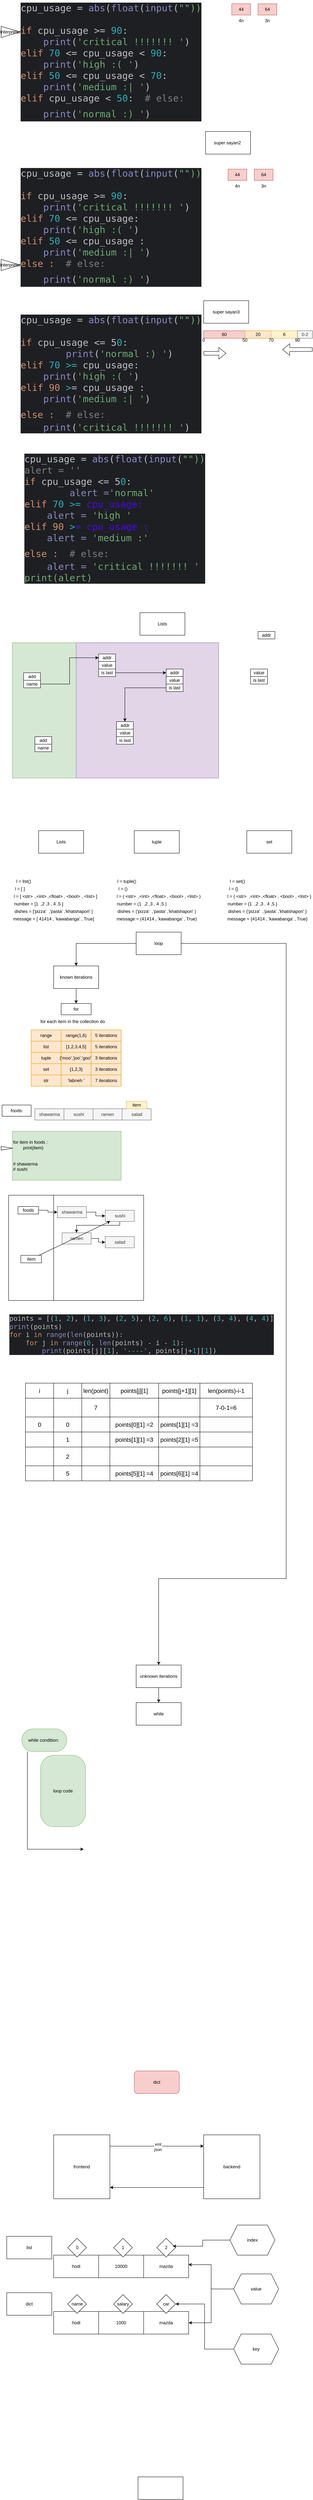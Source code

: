 <mxfile version="26.0.4">
  <diagram name="Page-1" id="vihZy8z0E8DFRusZt1xD">
    <mxGraphModel dx="886" dy="657" grid="1" gridSize="10" guides="1" tooltips="1" connect="1" arrows="1" fold="1" page="1" pageScale="1" pageWidth="850" pageHeight="1100" math="0" shadow="0">
      <root>
        <mxCell id="0" />
        <mxCell id="1" parent="0" />
        <mxCell id="JkesKB-A6FlV3lV3Gz2_-1" value="&lt;div style=&quot;background-color: rgb(30, 31, 34); color: rgb(188, 190, 196); font-family: &amp;quot;JetBrains Mono&amp;quot;, monospace; white-space: pre;&quot;&gt;&lt;font style=&quot;font-size: 25px;&quot;&gt;cpu_usage = &lt;span style=&quot;color: rgb(136, 136, 198);&quot;&gt;abs&lt;/span&gt;(&lt;span style=&quot;color: rgb(136, 136, 198);&quot;&gt;float&lt;/span&gt;(&lt;span style=&quot;color: rgb(136, 136, 198);&quot;&gt;input&lt;/span&gt;(&lt;span style=&quot;color: rgb(106, 171, 115);&quot;&gt;&quot;&quot;))&lt;/span&gt;&lt;br&gt;&lt;span style=&quot;color: rgb(122, 126, 133);&quot;&gt;&lt;br&gt;&lt;/span&gt;&lt;span style=&quot;color: rgb(207, 142, 109);&quot;&gt;if &lt;/span&gt;cpu_usage &amp;gt;= &lt;span style=&quot;color: rgb(42, 172, 184);&quot;&gt;90&lt;/span&gt;:&lt;br&gt;    &lt;span style=&quot;color: rgb(136, 136, 198);&quot;&gt;print&lt;/span&gt;(&lt;span style=&quot;color: rgb(106, 171, 115);&quot;&gt;&#39;critical !!!!!!! &#39;&lt;/span&gt;)&lt;br&gt;&lt;span style=&quot;color: rgb(207, 142, 109);&quot;&gt;elif &lt;/span&gt;&lt;span style=&quot;color: rgb(42, 172, 184);&quot;&gt;70 &lt;/span&gt;&amp;lt;= cpu_usage &amp;lt; &lt;span style=&quot;color: rgb(42, 172, 184);&quot;&gt;90&lt;/span&gt;:&lt;br&gt;    &lt;span style=&quot;color: rgb(136, 136, 198);&quot;&gt;print&lt;/span&gt;(&lt;span style=&quot;color: rgb(106, 171, 115);&quot;&gt;&#39;high :( &#39;&lt;/span&gt;)&lt;br&gt;&lt;span style=&quot;color: rgb(207, 142, 109);&quot;&gt;elif &lt;/span&gt;&lt;span style=&quot;color: rgb(42, 172, 184);&quot;&gt;50 &lt;/span&gt;&amp;lt;= cpu_usage &amp;lt; &lt;span style=&quot;color: rgb(42, 172, 184);&quot;&gt;70&lt;/span&gt;:&lt;br&gt;    &lt;span style=&quot;color: rgb(136, 136, 198);&quot;&gt;print&lt;/span&gt;(&lt;span style=&quot;color: rgb(106, 171, 115);&quot;&gt;&#39;medium :| &#39;&lt;/span&gt;)&lt;br&gt;&lt;span style=&quot;color: rgb(207, 142, 109);&quot;&gt;elif &lt;/span&gt;cpu_usage &amp;lt; &lt;span style=&quot;color: rgb(42, 172, 184);&quot;&gt;50&lt;/span&gt;:  &lt;span style=&quot;color: rgb(122, 126, 133);&quot;&gt;# else:&lt;br&gt;&lt;/span&gt;&lt;span style=&quot;color: rgb(122, 126, 133);&quot;&gt;    &lt;/span&gt;&lt;span style=&quot;color: rgb(136, 136, 198);&quot;&gt;print&lt;/span&gt;(&lt;span style=&quot;color: rgb(106, 171, 115);&quot;&gt;&#39;normal :) &#39;&lt;/span&gt;)&lt;/font&gt;&lt;span style=&quot;font-size: 28.5pt;&quot;&gt;&lt;br&gt;&lt;/span&gt;&lt;/div&gt;" style="text;whiteSpace=wrap;html=1;" vertex="1" parent="1">
          <mxGeometry x="60" y="20" width="560" height="800" as="geometry" />
        </mxCell>
        <mxCell id="JkesKB-A6FlV3lV3Gz2_-2" value="44" style="rounded=0;whiteSpace=wrap;html=1;fillColor=#f8cecc;strokeColor=#b85450;" vertex="1" parent="1">
          <mxGeometry x="625" y="30" width="50" height="30" as="geometry" />
        </mxCell>
        <mxCell id="JkesKB-A6FlV3lV3Gz2_-3" value="interpreter" style="triangle;whiteSpace=wrap;html=1;" vertex="1" parent="1">
          <mxGeometry x="10" y="90" width="50" height="30" as="geometry" />
        </mxCell>
        <mxCell id="JkesKB-A6FlV3lV3Gz2_-4" value="4n" style="text;html=1;align=center;verticalAlign=middle;whiteSpace=wrap;rounded=0;" vertex="1" parent="1">
          <mxGeometry x="620" y="60" width="60" height="30" as="geometry" />
        </mxCell>
        <mxCell id="JkesKB-A6FlV3lV3Gz2_-5" value="64" style="rounded=0;whiteSpace=wrap;html=1;fillColor=#f8cecc;strokeColor=#b85450;" vertex="1" parent="1">
          <mxGeometry x="695" y="30" width="50" height="30" as="geometry" />
        </mxCell>
        <mxCell id="JkesKB-A6FlV3lV3Gz2_-6" value="3n" style="text;html=1;align=center;verticalAlign=middle;whiteSpace=wrap;rounded=0;" vertex="1" parent="1">
          <mxGeometry x="690" y="60" width="60" height="30" as="geometry" />
        </mxCell>
        <mxCell id="JkesKB-A6FlV3lV3Gz2_-7" value="&lt;div style=&quot;background-color: rgb(30, 31, 34); color: rgb(188, 190, 196); font-family: &amp;quot;JetBrains Mono&amp;quot;, monospace; white-space: pre;&quot;&gt;&lt;font style=&quot;font-size: 25px;&quot;&gt;cpu_usage = &lt;span style=&quot;color: rgb(136, 136, 198);&quot;&gt;abs&lt;/span&gt;(&lt;span style=&quot;color: rgb(136, 136, 198);&quot;&gt;float&lt;/span&gt;(&lt;span style=&quot;color: rgb(136, 136, 198);&quot;&gt;input&lt;/span&gt;(&lt;span style=&quot;color: rgb(106, 171, 115);&quot;&gt;&quot;&quot;))&lt;/span&gt;&lt;br&gt;&lt;span style=&quot;color: rgb(122, 126, 133);&quot;&gt;&lt;br&gt;&lt;/span&gt;&lt;span style=&quot;color: rgb(207, 142, 109);&quot;&gt;if &lt;/span&gt;cpu_usage &amp;gt;= &lt;span style=&quot;color: rgb(42, 172, 184);&quot;&gt;90&lt;/span&gt;:&lt;br&gt;    &lt;span style=&quot;color: rgb(136, 136, 198);&quot;&gt;print&lt;/span&gt;(&lt;span style=&quot;color: rgb(106, 171, 115);&quot;&gt;&#39;critical !!!!!!! &#39;&lt;/span&gt;)&lt;br&gt;&lt;span style=&quot;color: rgb(207, 142, 109);&quot;&gt;elif &lt;/span&gt;&lt;span style=&quot;color: rgb(42, 172, 184);&quot;&gt;70 &lt;/span&gt;&amp;lt;= cpu_usage:&lt;br&gt;    &lt;span style=&quot;color: rgb(136, 136, 198);&quot;&gt;print&lt;/span&gt;(&lt;span style=&quot;color: rgb(106, 171, 115);&quot;&gt;&#39;high :( &#39;&lt;/span&gt;)&lt;br&gt;&lt;span style=&quot;color: rgb(207, 142, 109);&quot;&gt;elif &lt;/span&gt;&lt;span style=&quot;color: rgb(42, 172, 184);&quot;&gt;50 &lt;/span&gt;&amp;lt;= cpu_usage :&lt;br&gt;    &lt;span style=&quot;color: rgb(136, 136, 198);&quot;&gt;print&lt;/span&gt;(&lt;span style=&quot;color: rgb(106, 171, 115);&quot;&gt;&#39;medium :| &#39;&lt;/span&gt;)&lt;br&gt;&lt;span style=&quot;color: rgb(207, 142, 109);&quot;&gt;else :&lt;/span&gt;  &lt;span style=&quot;color: rgb(122, 126, 133);&quot;&gt;# else:&lt;br&gt;&lt;/span&gt;&lt;span style=&quot;color: rgb(122, 126, 133);&quot;&gt;    &lt;/span&gt;&lt;span style=&quot;color: rgb(136, 136, 198);&quot;&gt;print&lt;/span&gt;(&lt;span style=&quot;color: rgb(106, 171, 115);&quot;&gt;&#39;normal :) &#39;&lt;/span&gt;)&lt;/font&gt;&lt;span style=&quot;font-size: 28.5pt;&quot;&gt;&lt;br&gt;&lt;/span&gt;&lt;/div&gt;" style="text;whiteSpace=wrap;html=1;" vertex="1" parent="1">
          <mxGeometry x="60" y="460" width="560" height="800" as="geometry" />
        </mxCell>
        <mxCell id="JkesKB-A6FlV3lV3Gz2_-8" value="super sayan2&amp;nbsp;" style="rounded=0;whiteSpace=wrap;html=1;" vertex="1" parent="1">
          <mxGeometry x="555" y="370" width="120" height="60" as="geometry" />
        </mxCell>
        <mxCell id="JkesKB-A6FlV3lV3Gz2_-9" value="44" style="rounded=0;whiteSpace=wrap;html=1;fillColor=#f8cecc;strokeColor=#b85450;" vertex="1" parent="1">
          <mxGeometry x="615" y="470" width="50" height="30" as="geometry" />
        </mxCell>
        <mxCell id="JkesKB-A6FlV3lV3Gz2_-10" value="4n" style="text;html=1;align=center;verticalAlign=middle;whiteSpace=wrap;rounded=0;" vertex="1" parent="1">
          <mxGeometry x="610" y="500" width="60" height="30" as="geometry" />
        </mxCell>
        <mxCell id="JkesKB-A6FlV3lV3Gz2_-11" value="64" style="rounded=0;whiteSpace=wrap;html=1;fillColor=#f8cecc;strokeColor=#b85450;" vertex="1" parent="1">
          <mxGeometry x="685" y="470" width="50" height="30" as="geometry" />
        </mxCell>
        <mxCell id="JkesKB-A6FlV3lV3Gz2_-12" value="3n" style="text;html=1;align=center;verticalAlign=middle;whiteSpace=wrap;rounded=0;" vertex="1" parent="1">
          <mxGeometry x="680" y="500" width="60" height="30" as="geometry" />
        </mxCell>
        <mxCell id="JkesKB-A6FlV3lV3Gz2_-13" value="super sayan3" style="rounded=0;whiteSpace=wrap;html=1;" vertex="1" parent="1">
          <mxGeometry x="550" y="820" width="120" height="60" as="geometry" />
        </mxCell>
        <mxCell id="JkesKB-A6FlV3lV3Gz2_-14" value="interpreter" style="triangle;whiteSpace=wrap;html=1;" vertex="1" parent="1">
          <mxGeometry x="10" y="710" width="50" height="30" as="geometry" />
        </mxCell>
        <mxCell id="JkesKB-A6FlV3lV3Gz2_-16" value="60" style="rounded=0;whiteSpace=wrap;html=1;fillColor=#f8cecc;strokeColor=#b85450;" vertex="1" parent="1">
          <mxGeometry x="550" y="900" width="110" height="20" as="geometry" />
        </mxCell>
        <mxCell id="JkesKB-A6FlV3lV3Gz2_-17" value="20" style="rounded=0;whiteSpace=wrap;html=1;fillColor=#ffe6cc;strokeColor=#d79b00;" vertex="1" parent="1">
          <mxGeometry x="660" y="900" width="70" height="20" as="geometry" />
        </mxCell>
        <mxCell id="JkesKB-A6FlV3lV3Gz2_-18" value="6" style="rounded=0;whiteSpace=wrap;html=1;fillColor=#fff2cc;strokeColor=#d6b656;" vertex="1" parent="1">
          <mxGeometry x="730" y="900" width="70" height="20" as="geometry" />
        </mxCell>
        <mxCell id="JkesKB-A6FlV3lV3Gz2_-19" value="0-2" style="rounded=0;whiteSpace=wrap;html=1;fillColor=#f5f5f5;strokeColor=#666666;fontColor=#333333;" vertex="1" parent="1">
          <mxGeometry x="800" y="900" width="40" height="20" as="geometry" />
        </mxCell>
        <mxCell id="JkesKB-A6FlV3lV3Gz2_-20" value="0" style="text;html=1;align=center;verticalAlign=middle;whiteSpace=wrap;rounded=0;" vertex="1" parent="1">
          <mxGeometry x="520" y="910" width="60" height="30" as="geometry" />
        </mxCell>
        <mxCell id="JkesKB-A6FlV3lV3Gz2_-21" value="50" style="text;html=1;align=center;verticalAlign=middle;whiteSpace=wrap;rounded=0;" vertex="1" parent="1">
          <mxGeometry x="630" y="910" width="60" height="30" as="geometry" />
        </mxCell>
        <mxCell id="JkesKB-A6FlV3lV3Gz2_-22" value="70" style="text;html=1;align=center;verticalAlign=middle;whiteSpace=wrap;rounded=0;" vertex="1" parent="1">
          <mxGeometry x="700" y="910" width="60" height="30" as="geometry" />
        </mxCell>
        <mxCell id="JkesKB-A6FlV3lV3Gz2_-23" value="90" style="text;html=1;align=center;verticalAlign=middle;whiteSpace=wrap;rounded=0;" vertex="1" parent="1">
          <mxGeometry x="770" y="910" width="60" height="30" as="geometry" />
        </mxCell>
        <mxCell id="JkesKB-A6FlV3lV3Gz2_-24" value="" style="shape=flexArrow;endArrow=classic;html=1;rounded=0;" edge="1" parent="1">
          <mxGeometry width="50" height="50" relative="1" as="geometry">
            <mxPoint x="840" y="950" as="sourcePoint" />
            <mxPoint x="760" y="950" as="targetPoint" />
          </mxGeometry>
        </mxCell>
        <mxCell id="JkesKB-A6FlV3lV3Gz2_-25" value="" style="shape=flexArrow;endArrow=classic;html=1;rounded=0;" edge="1" parent="1">
          <mxGeometry width="50" height="50" relative="1" as="geometry">
            <mxPoint x="550" y="960" as="sourcePoint" />
            <mxPoint x="610" y="960" as="targetPoint" />
          </mxGeometry>
        </mxCell>
        <mxCell id="JkesKB-A6FlV3lV3Gz2_-26" value="&lt;div style=&quot;background-color: rgb(30, 31, 34); color: rgb(188, 190, 196); font-family: &amp;quot;JetBrains Mono&amp;quot;, monospace; white-space: pre;&quot;&gt;&lt;font style=&quot;font-size: 25px;&quot;&gt;cpu_usage = &lt;span style=&quot;color: rgb(136, 136, 198);&quot;&gt;abs&lt;/span&gt;(&lt;span style=&quot;color: rgb(136, 136, 198);&quot;&gt;float&lt;/span&gt;(&lt;span style=&quot;color: rgb(136, 136, 198);&quot;&gt;input&lt;/span&gt;(&lt;span style=&quot;color: rgb(106, 171, 115);&quot;&gt;&quot;&quot;))&lt;/span&gt;&lt;br&gt;&lt;span style=&quot;color: rgb(122, 126, 133);&quot;&gt;&lt;br&gt;&lt;/span&gt;&lt;span style=&quot;color: rgb(207, 142, 109);&quot;&gt;if &lt;/span&gt;cpu_usage &amp;lt;= 5&lt;span style=&quot;color: rgb(42, 172, 184);&quot;&gt;0&lt;/span&gt;:&lt;br&gt;    &lt;/font&gt;&lt;span style=&quot;font-size: 25px; color: rgb(122, 126, 133);&quot;&gt;    &lt;/span&gt;&lt;span style=&quot;font-size: 25px; color: rgb(136, 136, 198);&quot;&gt;print&lt;/span&gt;&lt;span style=&quot;font-size: 25px;&quot;&gt;(&lt;/span&gt;&lt;span style=&quot;font-size: 25px; color: rgb(106, 171, 115);&quot;&gt;&#39;normal :) &#39;&lt;/span&gt;&lt;span style=&quot;font-size: 25px;&quot;&gt;)&lt;/span&gt;&lt;/div&gt;&lt;div style=&quot;background-color: rgb(30, 31, 34); color: rgb(188, 190, 196); font-family: &amp;quot;JetBrains Mono&amp;quot;, monospace; white-space: pre;&quot;&gt;&lt;font style=&quot;font-size: 25px;&quot;&gt;&lt;span style=&quot;color: rgb(207, 142, 109);&quot;&gt;elif &lt;/span&gt;&lt;span style=&quot;color: rgb(42, 172, 184);&quot;&gt;70 &amp;gt;=&lt;/span&gt; cpu_usage:&lt;br&gt;    &lt;span style=&quot;color: rgb(136, 136, 198);&quot;&gt;print&lt;/span&gt;(&lt;span style=&quot;color: rgb(106, 171, 115);&quot;&gt;&#39;high :( &#39;&lt;/span&gt;)&lt;br&gt;&lt;span style=&quot;color: rgb(207, 142, 109);&quot;&gt;elif 90&lt;/span&gt;&lt;span style=&quot;color: rgb(42, 172, 184);&quot;&gt; &amp;gt;&lt;/span&gt;= cpu_usage :&lt;br&gt;    &lt;span style=&quot;color: rgb(136, 136, 198);&quot;&gt;print&lt;/span&gt;(&lt;span style=&quot;color: rgb(106, 171, 115);&quot;&gt;&#39;medium :| &#39;&lt;/span&gt;)&lt;br&gt;&lt;span style=&quot;color: rgb(207, 142, 109);&quot;&gt;else :&lt;/span&gt;  &lt;span style=&quot;color: rgb(122, 126, 133);&quot;&gt;# else:&lt;/span&gt;&lt;/font&gt;&lt;span style=&quot;font-size: 28.5pt;&quot;&gt;&lt;br&gt;&lt;/span&gt;&lt;/div&gt;&lt;div style=&quot;background-color: rgb(30, 31, 34); color: rgb(188, 190, 196); font-family: &amp;quot;JetBrains Mono&amp;quot;, monospace; white-space: pre;&quot;&gt;&lt;font style=&quot;font-size: 25px;&quot;&gt;&lt;span style=&quot;color: rgb(122, 126, 133);&quot;&gt;    &lt;/span&gt;&lt;/font&gt;&lt;span style=&quot;background-color: light-dark(rgb(30, 31, 34), rgb(30, 31, 34)); font-size: 25px; color: rgb(136, 136, 198);&quot;&gt;print&lt;/span&gt;&lt;span style=&quot;color: light-dark(rgb(188, 190, 196), rgb(188, 190, 196)); background-color: light-dark(rgb(30, 31, 34), rgb(30, 31, 34)); font-size: 25px;&quot;&gt;(&lt;/span&gt;&lt;span style=&quot;background-color: light-dark(rgb(30, 31, 34), rgb(30, 31, 34)); font-size: 25px; color: rgb(106, 171, 115);&quot;&gt;&#39;critical !!!!!!! &#39;&lt;/span&gt;&lt;span style=&quot;color: light-dark(rgb(188, 190, 196), rgb(188, 190, 196)); background-color: light-dark(rgb(30, 31, 34), rgb(30, 31, 34)); font-size: 25px;&quot;&gt;)&lt;/span&gt;&lt;/div&gt;" style="text;whiteSpace=wrap;html=1;" vertex="1" parent="1">
          <mxGeometry x="60" y="850" width="520" height="330" as="geometry" />
        </mxCell>
        <mxCell id="JkesKB-A6FlV3lV3Gz2_-27" value="&lt;div style=&quot;background-color: rgb(30, 31, 34); color: rgb(188, 190, 196); font-family: &amp;quot;JetBrains Mono&amp;quot;, monospace; white-space: pre;&quot;&gt;&lt;font style=&quot;font-size: 25px;&quot;&gt;cpu_usage = &lt;span style=&quot;color: rgb(136, 136, 198);&quot;&gt;abs&lt;/span&gt;(&lt;span style=&quot;color: rgb(136, 136, 198);&quot;&gt;float&lt;/span&gt;(&lt;span style=&quot;color: rgb(136, 136, 198);&quot;&gt;input&lt;/span&gt;(&lt;span style=&quot;color: rgb(106, 171, 115);&quot;&gt;&quot;&quot;))&lt;/span&gt;&lt;br&gt;&lt;span style=&quot;color: rgb(122, 126, 133);&quot;&gt;alert = &#39;&#39;&lt;br&gt;&lt;/span&gt;&lt;span style=&quot;color: rgb(207, 142, 109);&quot;&gt;if &lt;/span&gt;cpu_usage &amp;lt;= 5&lt;span style=&quot;color: rgb(42, 172, 184);&quot;&gt;0&lt;/span&gt;:&lt;br&gt;    &lt;/font&gt;&lt;span style=&quot;font-size: 25px; color: rgb(122, 126, 133);&quot;&gt;    &lt;/span&gt;&lt;span style=&quot;font-size: 25px; color: rgb(136, 136, 198);&quot;&gt;alert =&lt;/span&gt;&lt;span style=&quot;font-size: 25px; color: rgb(106, 171, 115);&quot;&gt;&#39;normal&#39;&lt;/span&gt;&lt;/div&gt;&lt;div style=&quot;background-color: rgb(30, 31, 34); font-family: &amp;quot;JetBrains Mono&amp;quot;, monospace; white-space: pre;&quot;&gt;&lt;font style=&quot;font-size: 25px;&quot;&gt;&lt;span style=&quot;color: rgb(207, 142, 109);&quot;&gt;elif &lt;/span&gt;&lt;span style=&quot;color: rgb(42, 172, 184);&quot;&gt;70 &amp;gt;=&lt;/span&gt;&lt;font style=&quot;color: light-dark(rgb(75, 5, 240), transparent);&quot;&gt; &lt;/font&gt;&lt;font style=&quot;color: light-dark(rgb(75, 5, 240), transparent);&quot;&gt;cpu_usage&lt;/font&gt;&lt;font style=&quot;color: light-dark(rgb(75, 5, 240), transparent);&quot;&gt;:&lt;br&gt;    &lt;/font&gt;&lt;font color=&quot;#8888c6&quot;&gt;alert = &lt;/font&gt;&lt;span style=&quot;color: rgb(106, 171, 115);&quot;&gt;&#39;high &#39;&lt;/span&gt;&lt;font style=&quot;color: light-dark(rgb(75, 5, 240), transparent);&quot;&gt;&lt;br&gt;&lt;/font&gt;&lt;span style=&quot;color: rgb(207, 142, 109);&quot;&gt;elif 90&lt;/span&gt;&lt;span style=&quot;color: rgb(42, 172, 184);&quot;&gt; &amp;gt;&lt;/span&gt;&lt;font style=&quot;color: light-dark(rgb(75, 5, 240), transparent);&quot;&gt;= cpu_usage :&lt;br&gt;    &lt;/font&gt;&lt;font color=&quot;#8888c6&quot;&gt;alert = &lt;/font&gt;&lt;span style=&quot;color: rgb(106, 171, 115);&quot;&gt;&#39;medium :&#39;&lt;/span&gt;&lt;font style=&quot;color: light-dark(rgb(75, 5, 240), transparent);&quot;&gt;&lt;br&gt;&lt;/font&gt;&lt;span style=&quot;color: rgb(207, 142, 109);&quot;&gt;else :&lt;/span&gt;&lt;font style=&quot;color: light-dark(rgb(75, 5, 240), transparent);&quot;&gt;  &lt;/font&gt;&lt;span style=&quot;color: rgb(122, 126, 133);&quot;&gt;# else:&lt;/span&gt;&lt;/font&gt;&lt;span style=&quot;color: light-dark(rgb(188, 190, 196), rgb(188, 190, 196)); font-size: 28.5pt;&quot;&gt;&lt;br&gt;&lt;/span&gt;&lt;/div&gt;&lt;div style=&quot;background-color: rgb(30, 31, 34); font-family: &amp;quot;JetBrains Mono&amp;quot;, monospace; white-space: pre; color: rgb(188, 190, 196);&quot;&gt;&lt;font style=&quot;font-size: 25px;&quot;&gt;&lt;span style=&quot;color: rgb(122, 126, 133);&quot;&gt;    &lt;/span&gt;&lt;span style=&quot;color: rgb(122, 126, 133);&quot;&gt;&lt;font color=&quot;#8888c6&quot;&gt;alert = &lt;/font&gt;&lt;/span&gt;&lt;/font&gt;&lt;span style=&quot;color: rgb(106, 171, 115); background-color: light-dark(rgb(30, 31, 34), rgb(30, 31, 34)); font-size: 25px;&quot;&gt;&#39;critical !!!!!!! &#39;&lt;br/&gt;print(alert)&lt;/span&gt;&lt;/div&gt;" style="text;whiteSpace=wrap;html=1;" vertex="1" parent="1">
          <mxGeometry x="70" y="1220" width="520" height="330" as="geometry" />
        </mxCell>
        <mxCell id="JkesKB-A6FlV3lV3Gz2_-28" value="Lists" style="rounded=0;whiteSpace=wrap;html=1;" vertex="1" parent="1">
          <mxGeometry x="380" y="1650" width="120" height="60" as="geometry" />
        </mxCell>
        <mxCell id="JkesKB-A6FlV3lV3Gz2_-29" value="" style="rounded=0;whiteSpace=wrap;html=1;fillColor=#d5e8d4;strokeColor=#82b366;" vertex="1" parent="1">
          <mxGeometry x="40" y="1730" width="170" height="360" as="geometry" />
        </mxCell>
        <mxCell id="JkesKB-A6FlV3lV3Gz2_-30" value="" style="rounded=0;whiteSpace=wrap;html=1;fillColor=#e1d5e7;strokeColor=#9673a6;" vertex="1" parent="1">
          <mxGeometry x="210" y="1730" width="380" height="360" as="geometry" />
        </mxCell>
        <mxCell id="JkesKB-A6FlV3lV3Gz2_-31" value="addr" style="rounded=0;whiteSpace=wrap;html=1;" vertex="1" parent="1">
          <mxGeometry x="695" y="1700" width="45" height="20" as="geometry" />
        </mxCell>
        <mxCell id="JkesKB-A6FlV3lV3Gz2_-32" value="value" style="rounded=0;whiteSpace=wrap;html=1;" vertex="1" parent="1">
          <mxGeometry x="675" y="1800" width="45" height="20" as="geometry" />
        </mxCell>
        <mxCell id="JkesKB-A6FlV3lV3Gz2_-33" value="is last" style="rounded=0;whiteSpace=wrap;html=1;" vertex="1" parent="1">
          <mxGeometry x="675" y="1820" width="45" height="20" as="geometry" />
        </mxCell>
        <mxCell id="JkesKB-A6FlV3lV3Gz2_-34" value="addr" style="rounded=0;whiteSpace=wrap;html=1;" vertex="1" parent="1">
          <mxGeometry x="270" y="1760" width="45" height="20" as="geometry" />
        </mxCell>
        <mxCell id="JkesKB-A6FlV3lV3Gz2_-35" value="value" style="rounded=0;whiteSpace=wrap;html=1;" vertex="1" parent="1">
          <mxGeometry x="270" y="1780" width="45" height="20" as="geometry" />
        </mxCell>
        <mxCell id="JkesKB-A6FlV3lV3Gz2_-48" style="edgeStyle=orthogonalEdgeStyle;rounded=0;orthogonalLoop=1;jettySize=auto;html=1;" edge="1" parent="1" source="JkesKB-A6FlV3lV3Gz2_-36" target="JkesKB-A6FlV3lV3Gz2_-37">
          <mxGeometry relative="1" as="geometry" />
        </mxCell>
        <mxCell id="JkesKB-A6FlV3lV3Gz2_-36" value="is last" style="rounded=0;whiteSpace=wrap;html=1;" vertex="1" parent="1">
          <mxGeometry x="270" y="1800" width="45" height="20" as="geometry" />
        </mxCell>
        <mxCell id="JkesKB-A6FlV3lV3Gz2_-37" value="addr" style="rounded=0;whiteSpace=wrap;html=1;" vertex="1" parent="1">
          <mxGeometry x="450" y="1800" width="45" height="20" as="geometry" />
        </mxCell>
        <mxCell id="JkesKB-A6FlV3lV3Gz2_-38" value="value" style="rounded=0;whiteSpace=wrap;html=1;" vertex="1" parent="1">
          <mxGeometry x="450" y="1820" width="45" height="20" as="geometry" />
        </mxCell>
        <mxCell id="JkesKB-A6FlV3lV3Gz2_-49" style="edgeStyle=orthogonalEdgeStyle;rounded=0;orthogonalLoop=1;jettySize=auto;html=1;" edge="1" parent="1" source="JkesKB-A6FlV3lV3Gz2_-39" target="JkesKB-A6FlV3lV3Gz2_-40">
          <mxGeometry relative="1" as="geometry" />
        </mxCell>
        <mxCell id="JkesKB-A6FlV3lV3Gz2_-39" value="is last" style="rounded=0;whiteSpace=wrap;html=1;" vertex="1" parent="1">
          <mxGeometry x="450" y="1840" width="45" height="20" as="geometry" />
        </mxCell>
        <mxCell id="JkesKB-A6FlV3lV3Gz2_-40" value="addr" style="rounded=0;whiteSpace=wrap;html=1;" vertex="1" parent="1">
          <mxGeometry x="317.5" y="1940" width="45" height="20" as="geometry" />
        </mxCell>
        <mxCell id="JkesKB-A6FlV3lV3Gz2_-41" value="value" style="rounded=0;whiteSpace=wrap;html=1;" vertex="1" parent="1">
          <mxGeometry x="317.5" y="1960" width="45" height="20" as="geometry" />
        </mxCell>
        <mxCell id="JkesKB-A6FlV3lV3Gz2_-42" value="is last" style="rounded=0;whiteSpace=wrap;html=1;" vertex="1" parent="1">
          <mxGeometry x="317.5" y="1980" width="45" height="20" as="geometry" />
        </mxCell>
        <mxCell id="JkesKB-A6FlV3lV3Gz2_-43" value="add" style="rounded=0;whiteSpace=wrap;html=1;" vertex="1" parent="1">
          <mxGeometry x="100" y="1980" width="45" height="20" as="geometry" />
        </mxCell>
        <mxCell id="JkesKB-A6FlV3lV3Gz2_-44" value="name" style="rounded=0;whiteSpace=wrap;html=1;" vertex="1" parent="1">
          <mxGeometry x="100" y="2000" width="45" height="20" as="geometry" />
        </mxCell>
        <mxCell id="JkesKB-A6FlV3lV3Gz2_-45" value="add" style="rounded=0;whiteSpace=wrap;html=1;" vertex="1" parent="1">
          <mxGeometry x="70" y="1810" width="45" height="20" as="geometry" />
        </mxCell>
        <mxCell id="JkesKB-A6FlV3lV3Gz2_-47" style="edgeStyle=orthogonalEdgeStyle;rounded=0;orthogonalLoop=1;jettySize=auto;html=1;entryX=0;entryY=0.5;entryDx=0;entryDy=0;" edge="1" parent="1" source="JkesKB-A6FlV3lV3Gz2_-46" target="JkesKB-A6FlV3lV3Gz2_-34">
          <mxGeometry relative="1" as="geometry" />
        </mxCell>
        <mxCell id="JkesKB-A6FlV3lV3Gz2_-46" value="name" style="rounded=0;whiteSpace=wrap;html=1;" vertex="1" parent="1">
          <mxGeometry x="70" y="1830" width="45" height="20" as="geometry" />
        </mxCell>
        <mxCell id="JkesKB-A6FlV3lV3Gz2_-50" value="Lists" style="rounded=0;whiteSpace=wrap;html=1;" vertex="1" parent="1">
          <mxGeometry x="110" y="2230" width="120" height="60" as="geometry" />
        </mxCell>
        <mxCell id="JkesKB-A6FlV3lV3Gz2_-52" value="l = list()" style="text;html=1;align=center;verticalAlign=middle;whiteSpace=wrap;rounded=0;" vertex="1" parent="1">
          <mxGeometry x="40" y="2350" width="60" height="30" as="geometry" />
        </mxCell>
        <mxCell id="JkesKB-A6FlV3lV3Gz2_-53" value="l = [ ]" style="text;html=1;align=center;verticalAlign=middle;whiteSpace=wrap;rounded=0;" vertex="1" parent="1">
          <mxGeometry x="30" y="2370" width="60" height="30" as="geometry" />
        </mxCell>
        <mxCell id="JkesKB-A6FlV3lV3Gz2_-54" value="l = [ &amp;lt;str&amp;gt;&amp;nbsp; ,&amp;lt;int&amp;gt; ,&amp;lt;float&amp;gt; , &amp;lt;bool&amp;gt; , &amp;lt;list&amp;gt; ]" style="text;html=1;align=center;verticalAlign=middle;whiteSpace=wrap;rounded=0;" vertex="1" parent="1">
          <mxGeometry x="40" y="2390" width="230" height="30" as="geometry" />
        </mxCell>
        <mxCell id="JkesKB-A6FlV3lV3Gz2_-55" value="number = [1&amp;nbsp; ,2 ,3 , 4 ,5 ]" style="text;html=1;align=center;verticalAlign=middle;whiteSpace=wrap;rounded=0;" vertex="1" parent="1">
          <mxGeometry x="40" y="2410" width="140" height="30" as="geometry" />
        </mxCell>
        <mxCell id="JkesKB-A6FlV3lV3Gz2_-56" value="dishes = [&#39;pizza&#39;&amp;nbsp; ,&#39;pasta&#39; ,&#39;khatshapori&#39; ]" style="text;html=1;align=center;verticalAlign=middle;whiteSpace=wrap;rounded=0;" vertex="1" parent="1">
          <mxGeometry x="40" y="2430" width="220" height="30" as="geometry" />
        </mxCell>
        <mxCell id="JkesKB-A6FlV3lV3Gz2_-57" value="message = [ 41414 , &#39;kawabanga&#39; , True]" style="text;html=1;align=center;verticalAlign=middle;whiteSpace=wrap;rounded=0;" vertex="1" parent="1">
          <mxGeometry x="40" y="2450" width="220" height="30" as="geometry" />
        </mxCell>
        <mxCell id="JkesKB-A6FlV3lV3Gz2_-72" value="tuple" style="rounded=0;whiteSpace=wrap;html=1;" vertex="1" parent="1">
          <mxGeometry x="365" y="2230" width="120" height="60" as="geometry" />
        </mxCell>
        <mxCell id="JkesKB-A6FlV3lV3Gz2_-73" value="l = tuple()" style="text;html=1;align=center;verticalAlign=middle;whiteSpace=wrap;rounded=0;" vertex="1" parent="1">
          <mxGeometry x="315" y="2350" width="60" height="30" as="geometry" />
        </mxCell>
        <mxCell id="JkesKB-A6FlV3lV3Gz2_-74" value="l = ()" style="text;html=1;align=center;verticalAlign=middle;whiteSpace=wrap;rounded=0;" vertex="1" parent="1">
          <mxGeometry x="305" y="2370" width="60" height="30" as="geometry" />
        </mxCell>
        <mxCell id="JkesKB-A6FlV3lV3Gz2_-75" value="l = ( &amp;lt;str&amp;gt;&amp;nbsp; ,&amp;lt;int&amp;gt; ,&amp;lt;float&amp;gt; , &amp;lt;bool&amp;gt; , &amp;lt;list&amp;gt; )" style="text;html=1;align=center;verticalAlign=middle;whiteSpace=wrap;rounded=0;" vertex="1" parent="1">
          <mxGeometry x="315" y="2390" width="230" height="30" as="geometry" />
        </mxCell>
        <mxCell id="JkesKB-A6FlV3lV3Gz2_-76" value="number = (1&amp;nbsp; ,2 ,3 , 4 ,5 )" style="text;html=1;align=center;verticalAlign=middle;whiteSpace=wrap;rounded=0;" vertex="1" parent="1">
          <mxGeometry x="315" y="2410" width="140" height="30" as="geometry" />
        </mxCell>
        <mxCell id="JkesKB-A6FlV3lV3Gz2_-77" value="dishes = (&#39;pizza&#39;&amp;nbsp; ,&#39;pasta&#39; ,&#39;khatshapori&#39; )" style="text;html=1;align=center;verticalAlign=middle;whiteSpace=wrap;rounded=0;" vertex="1" parent="1">
          <mxGeometry x="315" y="2430" width="220" height="30" as="geometry" />
        </mxCell>
        <mxCell id="JkesKB-A6FlV3lV3Gz2_-78" value="message = (41414 , &#39;kawabanga&#39; , True)" style="text;html=1;align=center;verticalAlign=middle;whiteSpace=wrap;rounded=0;" vertex="1" parent="1">
          <mxGeometry x="315" y="2450" width="220" height="30" as="geometry" />
        </mxCell>
        <mxCell id="JkesKB-A6FlV3lV3Gz2_-79" value="set" style="rounded=0;whiteSpace=wrap;html=1;" vertex="1" parent="1">
          <mxGeometry x="665" y="2230" width="120" height="60" as="geometry" />
        </mxCell>
        <mxCell id="JkesKB-A6FlV3lV3Gz2_-80" value="l = set()" style="text;html=1;align=center;verticalAlign=middle;whiteSpace=wrap;rounded=0;" vertex="1" parent="1">
          <mxGeometry x="610" y="2350" width="60" height="30" as="geometry" />
        </mxCell>
        <mxCell id="JkesKB-A6FlV3lV3Gz2_-81" value="l = {}" style="text;html=1;align=center;verticalAlign=middle;whiteSpace=wrap;rounded=0;" vertex="1" parent="1">
          <mxGeometry x="600" y="2370" width="60" height="30" as="geometry" />
        </mxCell>
        <mxCell id="JkesKB-A6FlV3lV3Gz2_-82" value="l = { &amp;lt;str&amp;gt;&amp;nbsp; ,&amp;lt;int&amp;gt; ,&amp;lt;float&amp;gt; , &amp;lt;bool&amp;gt; , &amp;lt;list&amp;gt; }" style="text;html=1;align=center;verticalAlign=middle;whiteSpace=wrap;rounded=0;" vertex="1" parent="1">
          <mxGeometry x="610" y="2390" width="230" height="30" as="geometry" />
        </mxCell>
        <mxCell id="JkesKB-A6FlV3lV3Gz2_-83" value="number = {1&amp;nbsp; ,2 ,3 , 4 ,5 }" style="text;html=1;align=center;verticalAlign=middle;whiteSpace=wrap;rounded=0;" vertex="1" parent="1">
          <mxGeometry x="610" y="2410" width="140" height="30" as="geometry" />
        </mxCell>
        <mxCell id="JkesKB-A6FlV3lV3Gz2_-84" value="dishes = {&#39;pizza&#39;&amp;nbsp; ,&#39;pasta&#39; ,&#39;khatshapori&#39; }" style="text;html=1;align=center;verticalAlign=middle;whiteSpace=wrap;rounded=0;" vertex="1" parent="1">
          <mxGeometry x="610" y="2430" width="220" height="30" as="geometry" />
        </mxCell>
        <mxCell id="JkesKB-A6FlV3lV3Gz2_-85" value="message = {41414 , &#39;kawabanga&#39; , True}" style="text;html=1;align=center;verticalAlign=middle;whiteSpace=wrap;rounded=0;" vertex="1" parent="1">
          <mxGeometry x="610" y="2450" width="220" height="30" as="geometry" />
        </mxCell>
        <mxCell id="JkesKB-A6FlV3lV3Gz2_-88" style="edgeStyle=orthogonalEdgeStyle;rounded=0;orthogonalLoop=1;jettySize=auto;html=1;" edge="1" parent="1" source="JkesKB-A6FlV3lV3Gz2_-86" target="JkesKB-A6FlV3lV3Gz2_-87">
          <mxGeometry relative="1" as="geometry" />
        </mxCell>
        <mxCell id="JkesKB-A6FlV3lV3Gz2_-91" style="edgeStyle=orthogonalEdgeStyle;rounded=0;orthogonalLoop=1;jettySize=auto;html=1;" edge="1" parent="1" source="JkesKB-A6FlV3lV3Gz2_-86" target="JkesKB-A6FlV3lV3Gz2_-90">
          <mxGeometry relative="1" as="geometry">
            <Array as="points">
              <mxPoint x="770" y="2530" />
              <mxPoint x="770" y="4220" />
              <mxPoint x="430" y="4220" />
            </Array>
          </mxGeometry>
        </mxCell>
        <mxCell id="JkesKB-A6FlV3lV3Gz2_-86" value="loop" style="rounded=0;whiteSpace=wrap;html=1;" vertex="1" parent="1">
          <mxGeometry x="370" y="2500" width="120" height="60" as="geometry" />
        </mxCell>
        <mxCell id="JkesKB-A6FlV3lV3Gz2_-95" value="" style="edgeStyle=orthogonalEdgeStyle;rounded=0;orthogonalLoop=1;jettySize=auto;html=1;" edge="1" parent="1" source="JkesKB-A6FlV3lV3Gz2_-87" target="JkesKB-A6FlV3lV3Gz2_-93">
          <mxGeometry relative="1" as="geometry" />
        </mxCell>
        <mxCell id="JkesKB-A6FlV3lV3Gz2_-87" value="known iterations" style="rounded=0;whiteSpace=wrap;html=1;" vertex="1" parent="1">
          <mxGeometry x="150" y="2590" width="120" height="60" as="geometry" />
        </mxCell>
        <mxCell id="JkesKB-A6FlV3lV3Gz2_-203" value="" style="edgeStyle=orthogonalEdgeStyle;rounded=0;orthogonalLoop=1;jettySize=auto;html=1;" edge="1" parent="1" source="JkesKB-A6FlV3lV3Gz2_-90" target="JkesKB-A6FlV3lV3Gz2_-202">
          <mxGeometry relative="1" as="geometry" />
        </mxCell>
        <mxCell id="JkesKB-A6FlV3lV3Gz2_-90" value="unknown iterations" style="rounded=0;whiteSpace=wrap;html=1;" vertex="1" parent="1">
          <mxGeometry x="370" y="4450" width="120" height="60" as="geometry" />
        </mxCell>
        <mxCell id="JkesKB-A6FlV3lV3Gz2_-93" value="for" style="rounded=0;whiteSpace=wrap;html=1;" vertex="1" parent="1">
          <mxGeometry x="170" y="2690" width="80" height="30" as="geometry" />
        </mxCell>
        <mxCell id="JkesKB-A6FlV3lV3Gz2_-96" value="range" style="rounded=0;whiteSpace=wrap;html=1;fillColor=#ffe6cc;strokeColor=#d79b00;" vertex="1" parent="1">
          <mxGeometry x="90" y="2760" width="80" height="30" as="geometry" />
        </mxCell>
        <mxCell id="JkesKB-A6FlV3lV3Gz2_-97" value="list" style="rounded=0;whiteSpace=wrap;html=1;fillColor=#ffe6cc;strokeColor=#d79b00;" vertex="1" parent="1">
          <mxGeometry x="90" y="2790" width="80" height="30" as="geometry" />
        </mxCell>
        <mxCell id="JkesKB-A6FlV3lV3Gz2_-98" value="tuple" style="rounded=0;whiteSpace=wrap;html=1;fillColor=#ffe6cc;strokeColor=#d79b00;" vertex="1" parent="1">
          <mxGeometry x="90" y="2820" width="80" height="30" as="geometry" />
        </mxCell>
        <mxCell id="JkesKB-A6FlV3lV3Gz2_-99" value="set" style="rounded=0;whiteSpace=wrap;html=1;fillColor=#ffe6cc;strokeColor=#d79b00;" vertex="1" parent="1">
          <mxGeometry x="90" y="2850" width="80" height="30" as="geometry" />
        </mxCell>
        <mxCell id="JkesKB-A6FlV3lV3Gz2_-100" value="str" style="rounded=0;whiteSpace=wrap;html=1;fillColor=#ffe6cc;strokeColor=#d79b00;" vertex="1" parent="1">
          <mxGeometry x="90" y="2880" width="80" height="30" as="geometry" />
        </mxCell>
        <mxCell id="JkesKB-A6FlV3lV3Gz2_-101" value="for each item in the collection do&amp;nbsp;" style="text;html=1;align=center;verticalAlign=middle;whiteSpace=wrap;rounded=0;" vertex="1" parent="1">
          <mxGeometry x="100" y="2725" width="205" height="25" as="geometry" />
        </mxCell>
        <mxCell id="JkesKB-A6FlV3lV3Gz2_-102" value="range(1,6)" style="rounded=0;whiteSpace=wrap;html=1;fillColor=#ffe6cc;strokeColor=#d79b00;" vertex="1" parent="1">
          <mxGeometry x="170" y="2760" width="80" height="30" as="geometry" />
        </mxCell>
        <mxCell id="JkesKB-A6FlV3lV3Gz2_-103" value="[1,2,3,4,5]" style="rounded=0;whiteSpace=wrap;html=1;fillColor=#ffe6cc;strokeColor=#d79b00;" vertex="1" parent="1">
          <mxGeometry x="170" y="2790" width="80" height="30" as="geometry" />
        </mxCell>
        <mxCell id="JkesKB-A6FlV3lV3Gz2_-104" value="(&#39;moo&#39;,&#39;joo&#39;,&#39;goo&#39;)" style="rounded=0;whiteSpace=wrap;html=1;fillColor=#ffe6cc;strokeColor=#d79b00;" vertex="1" parent="1">
          <mxGeometry x="170" y="2820" width="80" height="30" as="geometry" />
        </mxCell>
        <mxCell id="JkesKB-A6FlV3lV3Gz2_-105" value="{1,2,3}" style="rounded=0;whiteSpace=wrap;html=1;fillColor=#ffe6cc;strokeColor=#d79b00;" vertex="1" parent="1">
          <mxGeometry x="170" y="2850" width="80" height="30" as="geometry" />
        </mxCell>
        <mxCell id="JkesKB-A6FlV3lV3Gz2_-106" value="&#39;labneh &#39;" style="rounded=0;whiteSpace=wrap;html=1;fillColor=#ffe6cc;strokeColor=#d79b00;" vertex="1" parent="1">
          <mxGeometry x="170" y="2880" width="80" height="30" as="geometry" />
        </mxCell>
        <mxCell id="JkesKB-A6FlV3lV3Gz2_-107" value="5 iterations" style="rounded=0;whiteSpace=wrap;html=1;fillColor=#ffe6cc;strokeColor=#d79b00;" vertex="1" parent="1">
          <mxGeometry x="250" y="2760" width="80" height="30" as="geometry" />
        </mxCell>
        <mxCell id="JkesKB-A6FlV3lV3Gz2_-108" value="5 iterations" style="rounded=0;whiteSpace=wrap;html=1;fillColor=#ffe6cc;strokeColor=#d79b00;" vertex="1" parent="1">
          <mxGeometry x="250" y="2790" width="80" height="30" as="geometry" />
        </mxCell>
        <mxCell id="JkesKB-A6FlV3lV3Gz2_-109" value="3 iterations" style="rounded=0;whiteSpace=wrap;html=1;fillColor=#ffe6cc;strokeColor=#d79b00;" vertex="1" parent="1">
          <mxGeometry x="250" y="2820" width="80" height="30" as="geometry" />
        </mxCell>
        <mxCell id="JkesKB-A6FlV3lV3Gz2_-110" value="3 iterations" style="rounded=0;whiteSpace=wrap;html=1;fillColor=#ffe6cc;strokeColor=#d79b00;" vertex="1" parent="1">
          <mxGeometry x="250" y="2850" width="80" height="30" as="geometry" />
        </mxCell>
        <mxCell id="JkesKB-A6FlV3lV3Gz2_-111" value="7 iterations" style="rounded=0;whiteSpace=wrap;html=1;fillColor=#ffe6cc;strokeColor=#d79b00;" vertex="1" parent="1">
          <mxGeometry x="250" y="2880" width="80" height="30" as="geometry" />
        </mxCell>
        <mxCell id="JkesKB-A6FlV3lV3Gz2_-112" value="shawarma" style="rounded=0;whiteSpace=wrap;html=1;fillColor=#f5f5f5;fontColor=#333333;strokeColor=#666666;" vertex="1" parent="1">
          <mxGeometry x="100" y="2970" width="77.5" height="30" as="geometry" />
        </mxCell>
        <mxCell id="JkesKB-A6FlV3lV3Gz2_-113" value="foods:" style="rounded=0;whiteSpace=wrap;html=1;" vertex="1" parent="1">
          <mxGeometry x="12.5" y="2960" width="77.5" height="30" as="geometry" />
        </mxCell>
        <mxCell id="JkesKB-A6FlV3lV3Gz2_-114" value="sushi" style="rounded=0;whiteSpace=wrap;html=1;fillColor=#f5f5f5;fontColor=#333333;strokeColor=#666666;" vertex="1" parent="1">
          <mxGeometry x="177.5" y="2970" width="77.5" height="30" as="geometry" />
        </mxCell>
        <mxCell id="JkesKB-A6FlV3lV3Gz2_-115" value="ramen" style="rounded=0;whiteSpace=wrap;html=1;fillColor=#f5f5f5;fontColor=#333333;strokeColor=#666666;" vertex="1" parent="1">
          <mxGeometry x="255" y="2970" width="77.5" height="30" as="geometry" />
        </mxCell>
        <mxCell id="JkesKB-A6FlV3lV3Gz2_-116" value="salad" style="rounded=0;whiteSpace=wrap;html=1;fillColor=#f5f5f5;fontColor=#333333;strokeColor=#666666;" vertex="1" parent="1">
          <mxGeometry x="332.5" y="2970" width="77.5" height="30" as="geometry" />
        </mxCell>
        <mxCell id="JkesKB-A6FlV3lV3Gz2_-118" value="for item in foods :&lt;div&gt;&lt;span style=&quot;white-space: pre;&quot;&gt;&#x9;&lt;/span&gt;print(item)&lt;/div&gt;&lt;div&gt;&lt;br&gt;&lt;/div&gt;&lt;div&gt;&lt;br&gt;&lt;/div&gt;&lt;div&gt;# shawarma&lt;/div&gt;&lt;div&gt;# sushi&lt;/div&gt;" style="rounded=0;whiteSpace=wrap;html=1;fillColor=#d5e8d4;strokeColor=#82b366;align=left;" vertex="1" parent="1">
          <mxGeometry x="40" y="3030" width="290" height="130" as="geometry" />
        </mxCell>
        <mxCell id="JkesKB-A6FlV3lV3Gz2_-120" value="" style="rounded=0;whiteSpace=wrap;html=1;" vertex="1" parent="1">
          <mxGeometry x="30" y="3200" width="120" height="280" as="geometry" />
        </mxCell>
        <mxCell id="JkesKB-A6FlV3lV3Gz2_-121" value="" style="rounded=0;whiteSpace=wrap;html=1;" vertex="1" parent="1">
          <mxGeometry x="150" y="3200" width="240" height="280" as="geometry" />
        </mxCell>
        <mxCell id="JkesKB-A6FlV3lV3Gz2_-127" style="edgeStyle=orthogonalEdgeStyle;rounded=0;orthogonalLoop=1;jettySize=auto;html=1;" edge="1" parent="1" source="JkesKB-A6FlV3lV3Gz2_-122" target="JkesKB-A6FlV3lV3Gz2_-123">
          <mxGeometry relative="1" as="geometry" />
        </mxCell>
        <mxCell id="JkesKB-A6FlV3lV3Gz2_-122" value="foods" style="rounded=0;whiteSpace=wrap;html=1;" vertex="1" parent="1">
          <mxGeometry x="55" y="3230" width="55" height="20" as="geometry" />
        </mxCell>
        <mxCell id="JkesKB-A6FlV3lV3Gz2_-128" style="edgeStyle=orthogonalEdgeStyle;rounded=0;orthogonalLoop=1;jettySize=auto;html=1;" edge="1" parent="1" source="JkesKB-A6FlV3lV3Gz2_-123" target="JkesKB-A6FlV3lV3Gz2_-124">
          <mxGeometry relative="1" as="geometry" />
        </mxCell>
        <mxCell id="JkesKB-A6FlV3lV3Gz2_-123" value="shawarma" style="rounded=0;whiteSpace=wrap;html=1;fillColor=#f5f5f5;fontColor=#333333;strokeColor=#666666;" vertex="1" parent="1">
          <mxGeometry x="160" y="3230" width="77.5" height="30" as="geometry" />
        </mxCell>
        <mxCell id="JkesKB-A6FlV3lV3Gz2_-129" style="edgeStyle=orthogonalEdgeStyle;rounded=0;orthogonalLoop=1;jettySize=auto;html=1;" edge="1" parent="1" source="JkesKB-A6FlV3lV3Gz2_-124" target="JkesKB-A6FlV3lV3Gz2_-125">
          <mxGeometry relative="1" as="geometry">
            <Array as="points">
              <mxPoint x="326" y="3280" />
              <mxPoint x="211" y="3280" />
            </Array>
          </mxGeometry>
        </mxCell>
        <mxCell id="JkesKB-A6FlV3lV3Gz2_-124" value="sushi" style="rounded=0;whiteSpace=wrap;html=1;fillColor=#f5f5f5;fontColor=#333333;strokeColor=#666666;" vertex="1" parent="1">
          <mxGeometry x="287.5" y="3240" width="77.5" height="30" as="geometry" />
        </mxCell>
        <mxCell id="JkesKB-A6FlV3lV3Gz2_-130" style="edgeStyle=orthogonalEdgeStyle;rounded=0;orthogonalLoop=1;jettySize=auto;html=1;" edge="1" parent="1" source="JkesKB-A6FlV3lV3Gz2_-125" target="JkesKB-A6FlV3lV3Gz2_-126">
          <mxGeometry relative="1" as="geometry" />
        </mxCell>
        <mxCell id="JkesKB-A6FlV3lV3Gz2_-125" value="ramen" style="rounded=0;whiteSpace=wrap;html=1;fillColor=#f5f5f5;fontColor=#333333;strokeColor=#666666;" vertex="1" parent="1">
          <mxGeometry x="172.5" y="3300" width="77.5" height="30" as="geometry" />
        </mxCell>
        <mxCell id="JkesKB-A6FlV3lV3Gz2_-126" value="salad" style="rounded=0;whiteSpace=wrap;html=1;fillColor=#f5f5f5;fontColor=#333333;strokeColor=#666666;" vertex="1" parent="1">
          <mxGeometry x="287.5" y="3310" width="77.5" height="30" as="geometry" />
        </mxCell>
        <mxCell id="JkesKB-A6FlV3lV3Gz2_-131" value="item" style="rounded=0;whiteSpace=wrap;html=1;" vertex="1" parent="1">
          <mxGeometry x="62.5" y="3360" width="55" height="20" as="geometry" />
        </mxCell>
        <mxCell id="JkesKB-A6FlV3lV3Gz2_-132" style="rounded=0;orthogonalLoop=1;jettySize=auto;html=1;entryX=0.173;entryY=0.968;entryDx=0;entryDy=0;entryPerimeter=0;" edge="1" parent="1" source="JkesKB-A6FlV3lV3Gz2_-131" target="JkesKB-A6FlV3lV3Gz2_-124">
          <mxGeometry relative="1" as="geometry" />
        </mxCell>
        <mxCell id="JkesKB-A6FlV3lV3Gz2_-133" value="" style="triangle;whiteSpace=wrap;html=1;" vertex="1" parent="1">
          <mxGeometry x="10" y="3070" width="30" height="10" as="geometry" />
        </mxCell>
        <mxCell id="JkesKB-A6FlV3lV3Gz2_-134" value="item" style="rounded=0;whiteSpace=wrap;html=1;fillColor=#fff2cc;strokeColor=#d6b656;" vertex="1" parent="1">
          <mxGeometry x="343.75" y="2950" width="55" height="20" as="geometry" />
        </mxCell>
        <mxCell id="JkesKB-A6FlV3lV3Gz2_-135" value="&lt;div style=&quot;background-color: rgb(30, 31, 34); color: rgb(188, 190, 196); font-family: &amp;quot;JetBrains Mono&amp;quot;, monospace; white-space: pre;&quot;&gt;&lt;font style=&quot;font-size: 18px;&quot;&gt;points = [(&lt;span style=&quot;color: rgb(42, 172, 184);&quot;&gt;1&lt;/span&gt;, &lt;span style=&quot;color: rgb(42, 172, 184);&quot;&gt;2&lt;/span&gt;), (&lt;span style=&quot;color: rgb(42, 172, 184);&quot;&gt;1&lt;/span&gt;, &lt;span style=&quot;color: rgb(42, 172, 184);&quot;&gt;3&lt;/span&gt;), (&lt;span style=&quot;color: rgb(42, 172, 184);&quot;&gt;2&lt;/span&gt;, &lt;span style=&quot;color: rgb(42, 172, 184);&quot;&gt;5&lt;/span&gt;), (&lt;span style=&quot;color: rgb(42, 172, 184);&quot;&gt;2&lt;/span&gt;, &lt;span style=&quot;color: rgb(42, 172, 184);&quot;&gt;6&lt;/span&gt;), (&lt;span style=&quot;color: rgb(42, 172, 184);&quot;&gt;1&lt;/span&gt;, &lt;span style=&quot;color: rgb(42, 172, 184);&quot;&gt;1&lt;/span&gt;), (&lt;span style=&quot;color: rgb(42, 172, 184);&quot;&gt;3&lt;/span&gt;, &lt;span style=&quot;color: rgb(42, 172, 184);&quot;&gt;4&lt;/span&gt;), (&lt;span style=&quot;color: rgb(42, 172, 184);&quot;&gt;4&lt;/span&gt;, &lt;span style=&quot;color: rgb(42, 172, 184);&quot;&gt;4&lt;/span&gt;)]&lt;span style=&quot;color: rgb(122, 126, 133);&quot;&gt;&lt;br&gt;&lt;/span&gt;&lt;span style=&quot;color: rgb(136, 136, 198);&quot;&gt;print&lt;/span&gt;(points)&lt;br&gt;&lt;span style=&quot;color: rgb(207, 142, 109);&quot;&gt;for &lt;/span&gt;i &lt;span style=&quot;color: rgb(207, 142, 109);&quot;&gt;in &lt;/span&gt;&lt;span style=&quot;color: rgb(136, 136, 198);&quot;&gt;range&lt;/span&gt;(&lt;span style=&quot;color: rgb(136, 136, 198);&quot;&gt;len&lt;/span&gt;(points)):&lt;br&gt;&lt;span style=&quot;color: rgb(122, 126, 133);&quot;&gt;    &lt;/span&gt;&lt;span style=&quot;color: rgb(207, 142, 109);&quot;&gt;for &lt;/span&gt;j &lt;span style=&quot;color: rgb(207, 142, 109);&quot;&gt;in &lt;/span&gt;&lt;span style=&quot;color: rgb(136, 136, 198);&quot;&gt;range&lt;/span&gt;(&lt;span style=&quot;color: rgb(42, 172, 184);&quot;&gt;0&lt;/span&gt;, &lt;span style=&quot;color: rgb(136, 136, 198);&quot;&gt;len&lt;/span&gt;(points) - i - &lt;span style=&quot;color: rgb(42, 172, 184);&quot;&gt;1&lt;/span&gt;):&lt;br&gt;        &lt;span style=&quot;color: rgb(136, 136, 198);&quot;&gt;print&lt;/span&gt;(points[j][&lt;span style=&quot;color: rgb(42, 172, 184);&quot;&gt;1&lt;/span&gt;], &lt;span style=&quot;color: rgb(106, 171, 115);&quot;&gt;&#39;----&#39;&lt;/span&gt;, points[j+&lt;span style=&quot;color: rgb(42, 172, 184);&quot;&gt;1&lt;/span&gt;][&lt;span style=&quot;color: rgb(42, 172, 184);&quot;&gt;1&lt;/span&gt;])&lt;/font&gt;&lt;/div&gt;" style="text;whiteSpace=wrap;html=1;" vertex="1" parent="1">
          <mxGeometry x="30" y="3510" width="560" height="120" as="geometry" />
        </mxCell>
        <mxCell id="JkesKB-A6FlV3lV3Gz2_-137" value="" style="shape=table;startSize=0;container=1;collapsible=0;childLayout=tableLayout;fontSize=16;" vertex="1" parent="1">
          <mxGeometry x="75" y="3700" width="225" height="130" as="geometry" />
        </mxCell>
        <mxCell id="JkesKB-A6FlV3lV3Gz2_-138" value="" style="shape=tableRow;horizontal=0;startSize=0;swimlaneHead=0;swimlaneBody=0;strokeColor=inherit;top=0;left=0;bottom=0;right=0;collapsible=0;dropTarget=0;fillColor=none;points=[[0,0.5],[1,0.5]];portConstraint=eastwest;fontSize=16;" vertex="1" parent="JkesKB-A6FlV3lV3Gz2_-137">
          <mxGeometry width="225" height="40" as="geometry" />
        </mxCell>
        <mxCell id="JkesKB-A6FlV3lV3Gz2_-139" value="i" style="shape=partialRectangle;html=1;whiteSpace=wrap;connectable=0;strokeColor=inherit;overflow=hidden;fillColor=none;top=0;left=0;bottom=0;right=0;pointerEvents=1;fontSize=16;" vertex="1" parent="JkesKB-A6FlV3lV3Gz2_-138">
          <mxGeometry width="75" height="40" as="geometry">
            <mxRectangle width="75" height="40" as="alternateBounds" />
          </mxGeometry>
        </mxCell>
        <mxCell id="JkesKB-A6FlV3lV3Gz2_-140" value="j" style="shape=partialRectangle;html=1;whiteSpace=wrap;connectable=0;strokeColor=inherit;overflow=hidden;fillColor=none;top=0;left=0;bottom=0;right=0;pointerEvents=1;fontSize=16;" vertex="1" parent="JkesKB-A6FlV3lV3Gz2_-138">
          <mxGeometry x="75" width="75" height="40" as="geometry">
            <mxRectangle width="75" height="40" as="alternateBounds" />
          </mxGeometry>
        </mxCell>
        <mxCell id="JkesKB-A6FlV3lV3Gz2_-141" value="len(point)" style="shape=partialRectangle;html=1;whiteSpace=wrap;connectable=0;strokeColor=inherit;overflow=hidden;fillColor=none;top=0;left=0;bottom=0;right=0;pointerEvents=1;fontSize=16;" vertex="1" parent="JkesKB-A6FlV3lV3Gz2_-138">
          <mxGeometry x="150" width="75" height="40" as="geometry">
            <mxRectangle width="75" height="40" as="alternateBounds" />
          </mxGeometry>
        </mxCell>
        <mxCell id="JkesKB-A6FlV3lV3Gz2_-142" value="" style="shape=tableRow;horizontal=0;startSize=0;swimlaneHead=0;swimlaneBody=0;strokeColor=inherit;top=0;left=0;bottom=0;right=0;collapsible=0;dropTarget=0;fillColor=none;points=[[0,0.5],[1,0.5]];portConstraint=eastwest;fontSize=16;" vertex="1" parent="JkesKB-A6FlV3lV3Gz2_-137">
          <mxGeometry y="40" width="225" height="50" as="geometry" />
        </mxCell>
        <mxCell id="JkesKB-A6FlV3lV3Gz2_-143" value="" style="shape=partialRectangle;html=1;whiteSpace=wrap;connectable=0;strokeColor=inherit;overflow=hidden;fillColor=none;top=0;left=0;bottom=0;right=0;pointerEvents=1;fontSize=16;" vertex="1" parent="JkesKB-A6FlV3lV3Gz2_-142">
          <mxGeometry width="75" height="50" as="geometry">
            <mxRectangle width="75" height="50" as="alternateBounds" />
          </mxGeometry>
        </mxCell>
        <mxCell id="JkesKB-A6FlV3lV3Gz2_-144" value="" style="shape=partialRectangle;html=1;whiteSpace=wrap;connectable=0;strokeColor=inherit;overflow=hidden;fillColor=none;top=0;left=0;bottom=0;right=0;pointerEvents=1;fontSize=16;" vertex="1" parent="JkesKB-A6FlV3lV3Gz2_-142">
          <mxGeometry x="75" width="75" height="50" as="geometry">
            <mxRectangle width="75" height="50" as="alternateBounds" />
          </mxGeometry>
        </mxCell>
        <mxCell id="JkesKB-A6FlV3lV3Gz2_-145" value="7" style="shape=partialRectangle;html=1;whiteSpace=wrap;connectable=0;strokeColor=inherit;overflow=hidden;fillColor=none;top=0;left=0;bottom=0;right=0;pointerEvents=1;fontSize=16;" vertex="1" parent="JkesKB-A6FlV3lV3Gz2_-142">
          <mxGeometry x="150" width="75" height="50" as="geometry">
            <mxRectangle width="75" height="50" as="alternateBounds" />
          </mxGeometry>
        </mxCell>
        <mxCell id="JkesKB-A6FlV3lV3Gz2_-146" value="" style="shape=tableRow;horizontal=0;startSize=0;swimlaneHead=0;swimlaneBody=0;strokeColor=inherit;top=0;left=0;bottom=0;right=0;collapsible=0;dropTarget=0;fillColor=none;points=[[0,0.5],[1,0.5]];portConstraint=eastwest;fontSize=16;" vertex="1" parent="JkesKB-A6FlV3lV3Gz2_-137">
          <mxGeometry y="90" width="225" height="40" as="geometry" />
        </mxCell>
        <mxCell id="JkesKB-A6FlV3lV3Gz2_-147" value="0" style="shape=partialRectangle;html=1;whiteSpace=wrap;connectable=0;strokeColor=inherit;overflow=hidden;fillColor=none;top=0;left=0;bottom=0;right=0;pointerEvents=1;fontSize=16;" vertex="1" parent="JkesKB-A6FlV3lV3Gz2_-146">
          <mxGeometry width="75" height="40" as="geometry">
            <mxRectangle width="75" height="40" as="alternateBounds" />
          </mxGeometry>
        </mxCell>
        <mxCell id="JkesKB-A6FlV3lV3Gz2_-148" value="0" style="shape=partialRectangle;html=1;whiteSpace=wrap;connectable=0;strokeColor=inherit;overflow=hidden;fillColor=none;top=0;left=0;bottom=0;right=0;pointerEvents=1;fontSize=16;" vertex="1" parent="JkesKB-A6FlV3lV3Gz2_-146">
          <mxGeometry x="75" width="75" height="40" as="geometry">
            <mxRectangle width="75" height="40" as="alternateBounds" />
          </mxGeometry>
        </mxCell>
        <mxCell id="JkesKB-A6FlV3lV3Gz2_-149" value="" style="shape=partialRectangle;html=1;whiteSpace=wrap;connectable=0;strokeColor=inherit;overflow=hidden;fillColor=none;top=0;left=0;bottom=0;right=0;pointerEvents=1;fontSize=16;" vertex="1" parent="JkesKB-A6FlV3lV3Gz2_-146">
          <mxGeometry x="150" width="75" height="40" as="geometry">
            <mxRectangle width="75" height="40" as="alternateBounds" />
          </mxGeometry>
        </mxCell>
        <mxCell id="JkesKB-A6FlV3lV3Gz2_-150" value="" style="shape=table;startSize=0;container=1;collapsible=0;childLayout=tableLayout;fontSize=16;" vertex="1" parent="1">
          <mxGeometry x="300" y="3700" width="380" height="130" as="geometry" />
        </mxCell>
        <mxCell id="JkesKB-A6FlV3lV3Gz2_-151" value="" style="shape=tableRow;horizontal=0;startSize=0;swimlaneHead=0;swimlaneBody=0;strokeColor=inherit;top=0;left=0;bottom=0;right=0;collapsible=0;dropTarget=0;fillColor=none;points=[[0,0.5],[1,0.5]];portConstraint=eastwest;fontSize=16;" vertex="1" parent="JkesKB-A6FlV3lV3Gz2_-150">
          <mxGeometry width="380" height="40" as="geometry" />
        </mxCell>
        <mxCell id="JkesKB-A6FlV3lV3Gz2_-152" value="points[j][1]" style="shape=partialRectangle;html=1;whiteSpace=wrap;connectable=0;strokeColor=inherit;overflow=hidden;fillColor=none;top=0;left=0;bottom=0;right=0;pointerEvents=1;fontSize=16;" vertex="1" parent="JkesKB-A6FlV3lV3Gz2_-151">
          <mxGeometry width="130" height="40" as="geometry">
            <mxRectangle width="130" height="40" as="alternateBounds" />
          </mxGeometry>
        </mxCell>
        <mxCell id="JkesKB-A6FlV3lV3Gz2_-153" value="points[j+1][1]" style="shape=partialRectangle;html=1;whiteSpace=wrap;connectable=0;strokeColor=inherit;overflow=hidden;fillColor=none;top=0;left=0;bottom=0;right=0;pointerEvents=1;fontSize=16;" vertex="1" parent="JkesKB-A6FlV3lV3Gz2_-151">
          <mxGeometry x="130" width="110" height="40" as="geometry">
            <mxRectangle width="110" height="40" as="alternateBounds" />
          </mxGeometry>
        </mxCell>
        <mxCell id="JkesKB-A6FlV3lV3Gz2_-154" value="len(points)-i-1" style="shape=partialRectangle;html=1;whiteSpace=wrap;connectable=0;strokeColor=inherit;overflow=hidden;fillColor=none;top=0;left=0;bottom=0;right=0;pointerEvents=1;fontSize=16;" vertex="1" parent="JkesKB-A6FlV3lV3Gz2_-151">
          <mxGeometry x="240" width="140" height="40" as="geometry">
            <mxRectangle width="140" height="40" as="alternateBounds" />
          </mxGeometry>
        </mxCell>
        <mxCell id="JkesKB-A6FlV3lV3Gz2_-155" value="" style="shape=tableRow;horizontal=0;startSize=0;swimlaneHead=0;swimlaneBody=0;strokeColor=inherit;top=0;left=0;bottom=0;right=0;collapsible=0;dropTarget=0;fillColor=none;points=[[0,0.5],[1,0.5]];portConstraint=eastwest;fontSize=16;" vertex="1" parent="JkesKB-A6FlV3lV3Gz2_-150">
          <mxGeometry y="40" width="380" height="50" as="geometry" />
        </mxCell>
        <mxCell id="JkesKB-A6FlV3lV3Gz2_-156" value="" style="shape=partialRectangle;html=1;whiteSpace=wrap;connectable=0;strokeColor=inherit;overflow=hidden;fillColor=none;top=0;left=0;bottom=0;right=0;pointerEvents=1;fontSize=16;" vertex="1" parent="JkesKB-A6FlV3lV3Gz2_-155">
          <mxGeometry width="130" height="50" as="geometry">
            <mxRectangle width="130" height="50" as="alternateBounds" />
          </mxGeometry>
        </mxCell>
        <mxCell id="JkesKB-A6FlV3lV3Gz2_-157" value="" style="shape=partialRectangle;html=1;whiteSpace=wrap;connectable=0;strokeColor=inherit;overflow=hidden;fillColor=none;top=0;left=0;bottom=0;right=0;pointerEvents=1;fontSize=16;" vertex="1" parent="JkesKB-A6FlV3lV3Gz2_-155">
          <mxGeometry x="130" width="110" height="50" as="geometry">
            <mxRectangle width="110" height="50" as="alternateBounds" />
          </mxGeometry>
        </mxCell>
        <mxCell id="JkesKB-A6FlV3lV3Gz2_-158" value="7-0-1=6" style="shape=partialRectangle;html=1;whiteSpace=wrap;connectable=0;strokeColor=inherit;overflow=hidden;fillColor=none;top=0;left=0;bottom=0;right=0;pointerEvents=1;fontSize=16;" vertex="1" parent="JkesKB-A6FlV3lV3Gz2_-155">
          <mxGeometry x="240" width="140" height="50" as="geometry">
            <mxRectangle width="140" height="50" as="alternateBounds" />
          </mxGeometry>
        </mxCell>
        <mxCell id="JkesKB-A6FlV3lV3Gz2_-159" value="" style="shape=tableRow;horizontal=0;startSize=0;swimlaneHead=0;swimlaneBody=0;strokeColor=inherit;top=0;left=0;bottom=0;right=0;collapsible=0;dropTarget=0;fillColor=none;points=[[0,0.5],[1,0.5]];portConstraint=eastwest;fontSize=16;" vertex="1" parent="JkesKB-A6FlV3lV3Gz2_-150">
          <mxGeometry y="90" width="380" height="40" as="geometry" />
        </mxCell>
        <mxCell id="JkesKB-A6FlV3lV3Gz2_-160" value="points[0][1] =2" style="shape=partialRectangle;html=1;whiteSpace=wrap;connectable=0;strokeColor=inherit;overflow=hidden;fillColor=none;top=0;left=0;bottom=0;right=0;pointerEvents=1;fontSize=16;" vertex="1" parent="JkesKB-A6FlV3lV3Gz2_-159">
          <mxGeometry width="130" height="40" as="geometry">
            <mxRectangle width="130" height="40" as="alternateBounds" />
          </mxGeometry>
        </mxCell>
        <mxCell id="JkesKB-A6FlV3lV3Gz2_-161" value="points[1][1] =3" style="shape=partialRectangle;html=1;whiteSpace=wrap;connectable=0;strokeColor=inherit;overflow=hidden;fillColor=none;top=0;left=0;bottom=0;right=0;pointerEvents=1;fontSize=16;" vertex="1" parent="JkesKB-A6FlV3lV3Gz2_-159">
          <mxGeometry x="130" width="110" height="40" as="geometry">
            <mxRectangle width="110" height="40" as="alternateBounds" />
          </mxGeometry>
        </mxCell>
        <mxCell id="JkesKB-A6FlV3lV3Gz2_-162" value="" style="shape=partialRectangle;html=1;whiteSpace=wrap;connectable=0;strokeColor=inherit;overflow=hidden;fillColor=none;top=0;left=0;bottom=0;right=0;pointerEvents=1;fontSize=16;" vertex="1" parent="JkesKB-A6FlV3lV3Gz2_-159">
          <mxGeometry x="240" width="140" height="40" as="geometry">
            <mxRectangle width="140" height="40" as="alternateBounds" />
          </mxGeometry>
        </mxCell>
        <mxCell id="JkesKB-A6FlV3lV3Gz2_-163" value="" style="shape=table;startSize=0;container=1;collapsible=0;childLayout=tableLayout;fontSize=16;" vertex="1" parent="1">
          <mxGeometry x="75" y="3830" width="225" height="130" as="geometry" />
        </mxCell>
        <mxCell id="JkesKB-A6FlV3lV3Gz2_-164" value="" style="shape=tableRow;horizontal=0;startSize=0;swimlaneHead=0;swimlaneBody=0;strokeColor=inherit;top=0;left=0;bottom=0;right=0;collapsible=0;dropTarget=0;fillColor=none;points=[[0,0.5],[1,0.5]];portConstraint=eastwest;fontSize=16;" vertex="1" parent="JkesKB-A6FlV3lV3Gz2_-163">
          <mxGeometry width="225" height="40" as="geometry" />
        </mxCell>
        <mxCell id="JkesKB-A6FlV3lV3Gz2_-165" value="" style="shape=partialRectangle;html=1;whiteSpace=wrap;connectable=0;strokeColor=inherit;overflow=hidden;fillColor=none;top=0;left=0;bottom=0;right=0;pointerEvents=1;fontSize=16;" vertex="1" parent="JkesKB-A6FlV3lV3Gz2_-164">
          <mxGeometry width="75" height="40" as="geometry">
            <mxRectangle width="75" height="40" as="alternateBounds" />
          </mxGeometry>
        </mxCell>
        <mxCell id="JkesKB-A6FlV3lV3Gz2_-166" value="1" style="shape=partialRectangle;html=1;whiteSpace=wrap;connectable=0;strokeColor=inherit;overflow=hidden;fillColor=none;top=0;left=0;bottom=0;right=0;pointerEvents=1;fontSize=16;" vertex="1" parent="JkesKB-A6FlV3lV3Gz2_-164">
          <mxGeometry x="75" width="75" height="40" as="geometry">
            <mxRectangle width="75" height="40" as="alternateBounds" />
          </mxGeometry>
        </mxCell>
        <mxCell id="JkesKB-A6FlV3lV3Gz2_-167" value="" style="shape=partialRectangle;html=1;whiteSpace=wrap;connectable=0;strokeColor=inherit;overflow=hidden;fillColor=none;top=0;left=0;bottom=0;right=0;pointerEvents=1;fontSize=16;" vertex="1" parent="JkesKB-A6FlV3lV3Gz2_-164">
          <mxGeometry x="150" width="75" height="40" as="geometry">
            <mxRectangle width="75" height="40" as="alternateBounds" />
          </mxGeometry>
        </mxCell>
        <mxCell id="JkesKB-A6FlV3lV3Gz2_-168" value="" style="shape=tableRow;horizontal=0;startSize=0;swimlaneHead=0;swimlaneBody=0;strokeColor=inherit;top=0;left=0;bottom=0;right=0;collapsible=0;dropTarget=0;fillColor=none;points=[[0,0.5],[1,0.5]];portConstraint=eastwest;fontSize=16;" vertex="1" parent="JkesKB-A6FlV3lV3Gz2_-163">
          <mxGeometry y="40" width="225" height="50" as="geometry" />
        </mxCell>
        <mxCell id="JkesKB-A6FlV3lV3Gz2_-169" value="" style="shape=partialRectangle;html=1;whiteSpace=wrap;connectable=0;strokeColor=inherit;overflow=hidden;fillColor=none;top=0;left=0;bottom=0;right=0;pointerEvents=1;fontSize=16;" vertex="1" parent="JkesKB-A6FlV3lV3Gz2_-168">
          <mxGeometry width="75" height="50" as="geometry">
            <mxRectangle width="75" height="50" as="alternateBounds" />
          </mxGeometry>
        </mxCell>
        <mxCell id="JkesKB-A6FlV3lV3Gz2_-170" value="2" style="shape=partialRectangle;html=1;whiteSpace=wrap;connectable=0;strokeColor=inherit;overflow=hidden;fillColor=none;top=0;left=0;bottom=0;right=0;pointerEvents=1;fontSize=16;" vertex="1" parent="JkesKB-A6FlV3lV3Gz2_-168">
          <mxGeometry x="75" width="75" height="50" as="geometry">
            <mxRectangle width="75" height="50" as="alternateBounds" />
          </mxGeometry>
        </mxCell>
        <mxCell id="JkesKB-A6FlV3lV3Gz2_-171" value="" style="shape=partialRectangle;html=1;whiteSpace=wrap;connectable=0;strokeColor=inherit;overflow=hidden;fillColor=none;top=0;left=0;bottom=0;right=0;pointerEvents=1;fontSize=16;" vertex="1" parent="JkesKB-A6FlV3lV3Gz2_-168">
          <mxGeometry x="150" width="75" height="50" as="geometry">
            <mxRectangle width="75" height="50" as="alternateBounds" />
          </mxGeometry>
        </mxCell>
        <mxCell id="JkesKB-A6FlV3lV3Gz2_-172" value="" style="shape=tableRow;horizontal=0;startSize=0;swimlaneHead=0;swimlaneBody=0;strokeColor=inherit;top=0;left=0;bottom=0;right=0;collapsible=0;dropTarget=0;fillColor=none;points=[[0,0.5],[1,0.5]];portConstraint=eastwest;fontSize=16;" vertex="1" parent="JkesKB-A6FlV3lV3Gz2_-163">
          <mxGeometry y="90" width="225" height="40" as="geometry" />
        </mxCell>
        <mxCell id="JkesKB-A6FlV3lV3Gz2_-173" value="" style="shape=partialRectangle;html=1;whiteSpace=wrap;connectable=0;strokeColor=inherit;overflow=hidden;fillColor=none;top=0;left=0;bottom=0;right=0;pointerEvents=1;fontSize=16;" vertex="1" parent="JkesKB-A6FlV3lV3Gz2_-172">
          <mxGeometry width="75" height="40" as="geometry">
            <mxRectangle width="75" height="40" as="alternateBounds" />
          </mxGeometry>
        </mxCell>
        <mxCell id="JkesKB-A6FlV3lV3Gz2_-174" value="5" style="shape=partialRectangle;html=1;whiteSpace=wrap;connectable=0;strokeColor=inherit;overflow=hidden;fillColor=none;top=0;left=0;bottom=0;right=0;pointerEvents=1;fontSize=16;" vertex="1" parent="JkesKB-A6FlV3lV3Gz2_-172">
          <mxGeometry x="75" width="75" height="40" as="geometry">
            <mxRectangle width="75" height="40" as="alternateBounds" />
          </mxGeometry>
        </mxCell>
        <mxCell id="JkesKB-A6FlV3lV3Gz2_-175" value="" style="shape=partialRectangle;html=1;whiteSpace=wrap;connectable=0;strokeColor=inherit;overflow=hidden;fillColor=none;top=0;left=0;bottom=0;right=0;pointerEvents=1;fontSize=16;" vertex="1" parent="JkesKB-A6FlV3lV3Gz2_-172">
          <mxGeometry x="150" width="75" height="40" as="geometry">
            <mxRectangle width="75" height="40" as="alternateBounds" />
          </mxGeometry>
        </mxCell>
        <mxCell id="JkesKB-A6FlV3lV3Gz2_-176" value="" style="shape=table;startSize=0;container=1;collapsible=0;childLayout=tableLayout;fontSize=16;" vertex="1" parent="1">
          <mxGeometry x="300" y="3830" width="380" height="130" as="geometry" />
        </mxCell>
        <mxCell id="JkesKB-A6FlV3lV3Gz2_-177" value="" style="shape=tableRow;horizontal=0;startSize=0;swimlaneHead=0;swimlaneBody=0;strokeColor=inherit;top=0;left=0;bottom=0;right=0;collapsible=0;dropTarget=0;fillColor=none;points=[[0,0.5],[1,0.5]];portConstraint=eastwest;fontSize=16;" vertex="1" parent="JkesKB-A6FlV3lV3Gz2_-176">
          <mxGeometry width="380" height="40" as="geometry" />
        </mxCell>
        <mxCell id="JkesKB-A6FlV3lV3Gz2_-178" value="&lt;meta charset=&quot;utf-8&quot;&gt;&lt;span style=&quot;color: rgb(0, 0, 0); font-family: Helvetica; font-size: 16px; font-style: normal; font-variant-ligatures: normal; font-variant-caps: normal; font-weight: 400; letter-spacing: normal; orphans: 2; text-align: center; text-indent: 0px; text-transform: none; widows: 2; word-spacing: 0px; -webkit-text-stroke-width: 0px; white-space: normal; background-color: rgb(251, 251, 251); text-decoration-thickness: initial; text-decoration-style: initial; text-decoration-color: initial; display: inline !important; float: none;&quot;&gt;points[1][1] =3&lt;/span&gt;" style="shape=partialRectangle;html=1;whiteSpace=wrap;connectable=0;strokeColor=inherit;overflow=hidden;fillColor=none;top=0;left=0;bottom=0;right=0;pointerEvents=1;fontSize=16;" vertex="1" parent="JkesKB-A6FlV3lV3Gz2_-177">
          <mxGeometry width="130" height="40" as="geometry">
            <mxRectangle width="130" height="40" as="alternateBounds" />
          </mxGeometry>
        </mxCell>
        <mxCell id="JkesKB-A6FlV3lV3Gz2_-179" value="points[2][1] =5" style="shape=partialRectangle;html=1;whiteSpace=wrap;connectable=0;strokeColor=inherit;overflow=hidden;fillColor=none;top=0;left=0;bottom=0;right=0;pointerEvents=1;fontSize=16;" vertex="1" parent="JkesKB-A6FlV3lV3Gz2_-177">
          <mxGeometry x="130" width="110" height="40" as="geometry">
            <mxRectangle width="110" height="40" as="alternateBounds" />
          </mxGeometry>
        </mxCell>
        <mxCell id="JkesKB-A6FlV3lV3Gz2_-180" value="" style="shape=partialRectangle;html=1;whiteSpace=wrap;connectable=0;strokeColor=inherit;overflow=hidden;fillColor=none;top=0;left=0;bottom=0;right=0;pointerEvents=1;fontSize=16;" vertex="1" parent="JkesKB-A6FlV3lV3Gz2_-177">
          <mxGeometry x="240" width="140" height="40" as="geometry">
            <mxRectangle width="140" height="40" as="alternateBounds" />
          </mxGeometry>
        </mxCell>
        <mxCell id="JkesKB-A6FlV3lV3Gz2_-181" value="" style="shape=tableRow;horizontal=0;startSize=0;swimlaneHead=0;swimlaneBody=0;strokeColor=inherit;top=0;left=0;bottom=0;right=0;collapsible=0;dropTarget=0;fillColor=none;points=[[0,0.5],[1,0.5]];portConstraint=eastwest;fontSize=16;" vertex="1" parent="JkesKB-A6FlV3lV3Gz2_-176">
          <mxGeometry y="40" width="380" height="50" as="geometry" />
        </mxCell>
        <mxCell id="JkesKB-A6FlV3lV3Gz2_-182" value="" style="shape=partialRectangle;html=1;whiteSpace=wrap;connectable=0;strokeColor=inherit;overflow=hidden;fillColor=none;top=0;left=0;bottom=0;right=0;pointerEvents=1;fontSize=16;" vertex="1" parent="JkesKB-A6FlV3lV3Gz2_-181">
          <mxGeometry width="130" height="50" as="geometry">
            <mxRectangle width="130" height="50" as="alternateBounds" />
          </mxGeometry>
        </mxCell>
        <mxCell id="JkesKB-A6FlV3lV3Gz2_-183" value="" style="shape=partialRectangle;html=1;whiteSpace=wrap;connectable=0;strokeColor=inherit;overflow=hidden;fillColor=none;top=0;left=0;bottom=0;right=0;pointerEvents=1;fontSize=16;" vertex="1" parent="JkesKB-A6FlV3lV3Gz2_-181">
          <mxGeometry x="130" width="110" height="50" as="geometry">
            <mxRectangle width="110" height="50" as="alternateBounds" />
          </mxGeometry>
        </mxCell>
        <mxCell id="JkesKB-A6FlV3lV3Gz2_-184" value="" style="shape=partialRectangle;html=1;whiteSpace=wrap;connectable=0;strokeColor=inherit;overflow=hidden;fillColor=none;top=0;left=0;bottom=0;right=0;pointerEvents=1;fontSize=16;" vertex="1" parent="JkesKB-A6FlV3lV3Gz2_-181">
          <mxGeometry x="240" width="140" height="50" as="geometry">
            <mxRectangle width="140" height="50" as="alternateBounds" />
          </mxGeometry>
        </mxCell>
        <mxCell id="JkesKB-A6FlV3lV3Gz2_-185" value="" style="shape=tableRow;horizontal=0;startSize=0;swimlaneHead=0;swimlaneBody=0;strokeColor=inherit;top=0;left=0;bottom=0;right=0;collapsible=0;dropTarget=0;fillColor=none;points=[[0,0.5],[1,0.5]];portConstraint=eastwest;fontSize=16;" vertex="1" parent="JkesKB-A6FlV3lV3Gz2_-176">
          <mxGeometry y="90" width="380" height="40" as="geometry" />
        </mxCell>
        <mxCell id="JkesKB-A6FlV3lV3Gz2_-186" value="points[5][1] =4" style="shape=partialRectangle;html=1;whiteSpace=wrap;connectable=0;strokeColor=inherit;overflow=hidden;fillColor=none;top=0;left=0;bottom=0;right=0;pointerEvents=1;fontSize=16;" vertex="1" parent="JkesKB-A6FlV3lV3Gz2_-185">
          <mxGeometry width="130" height="40" as="geometry">
            <mxRectangle width="130" height="40" as="alternateBounds" />
          </mxGeometry>
        </mxCell>
        <mxCell id="JkesKB-A6FlV3lV3Gz2_-187" value="points[6][1] =4" style="shape=partialRectangle;html=1;whiteSpace=wrap;connectable=0;strokeColor=inherit;overflow=hidden;fillColor=none;top=0;left=0;bottom=0;right=0;pointerEvents=1;fontSize=16;" vertex="1" parent="JkesKB-A6FlV3lV3Gz2_-185">
          <mxGeometry x="130" width="110" height="40" as="geometry">
            <mxRectangle width="110" height="40" as="alternateBounds" />
          </mxGeometry>
        </mxCell>
        <mxCell id="JkesKB-A6FlV3lV3Gz2_-188" value="" style="shape=partialRectangle;html=1;whiteSpace=wrap;connectable=0;strokeColor=inherit;overflow=hidden;fillColor=none;top=0;left=0;bottom=0;right=0;pointerEvents=1;fontSize=16;" vertex="1" parent="JkesKB-A6FlV3lV3Gz2_-185">
          <mxGeometry x="240" width="140" height="40" as="geometry">
            <mxRectangle width="140" height="40" as="alternateBounds" />
          </mxGeometry>
        </mxCell>
        <mxCell id="JkesKB-A6FlV3lV3Gz2_-202" value="while" style="rounded=0;whiteSpace=wrap;html=1;" vertex="1" parent="1">
          <mxGeometry x="370" y="4550" width="120" height="60" as="geometry" />
        </mxCell>
        <mxCell id="JkesKB-A6FlV3lV3Gz2_-206" style="edgeStyle=orthogonalEdgeStyle;rounded=0;orthogonalLoop=1;jettySize=auto;html=1;" edge="1" parent="1" source="JkesKB-A6FlV3lV3Gz2_-204">
          <mxGeometry relative="1" as="geometry">
            <mxPoint x="230" y="4940" as="targetPoint" />
            <Array as="points">
              <mxPoint x="80" y="4940" />
            </Array>
          </mxGeometry>
        </mxCell>
        <mxCell id="JkesKB-A6FlV3lV3Gz2_-204" value="while condition:&amp;nbsp;" style="rounded=1;whiteSpace=wrap;html=1;arcSize=50;fillColor=#d5e8d4;strokeColor=#82b366;" vertex="1" parent="1">
          <mxGeometry x="65" y="4620" width="120" height="60" as="geometry" />
        </mxCell>
        <mxCell id="JkesKB-A6FlV3lV3Gz2_-205" value="loop code" style="rounded=1;whiteSpace=wrap;html=1;arcSize=30;fillColor=#d5e8d4;strokeColor=#82b366;" vertex="1" parent="1">
          <mxGeometry x="115" y="4690" width="120" height="190" as="geometry" />
        </mxCell>
        <mxCell id="JkesKB-A6FlV3lV3Gz2_-207" value="dict" style="rounded=1;whiteSpace=wrap;html=1;fillColor=#f8cecc;strokeColor=#b85450;" vertex="1" parent="1">
          <mxGeometry x="365" y="5530" width="120" height="60" as="geometry" />
        </mxCell>
        <mxCell id="JkesKB-A6FlV3lV3Gz2_-210" style="edgeStyle=orthogonalEdgeStyle;rounded=0;orthogonalLoop=1;jettySize=auto;html=1;" edge="1" parent="1" source="JkesKB-A6FlV3lV3Gz2_-208" target="JkesKB-A6FlV3lV3Gz2_-209">
          <mxGeometry relative="1" as="geometry">
            <Array as="points">
              <mxPoint x="390" y="5730" />
              <mxPoint x="390" y="5730" />
            </Array>
          </mxGeometry>
        </mxCell>
        <mxCell id="JkesKB-A6FlV3lV3Gz2_-212" value="xml&lt;br&gt;json" style="edgeLabel;html=1;align=center;verticalAlign=middle;resizable=0;points=[];" vertex="1" connectable="0" parent="JkesKB-A6FlV3lV3Gz2_-210">
          <mxGeometry x="0.02" y="-2" relative="1" as="geometry">
            <mxPoint as="offset" />
          </mxGeometry>
        </mxCell>
        <mxCell id="JkesKB-A6FlV3lV3Gz2_-208" value="frontend" style="rounded=0;whiteSpace=wrap;html=1;" vertex="1" parent="1">
          <mxGeometry x="150" y="5700" width="150" height="170" as="geometry" />
        </mxCell>
        <mxCell id="JkesKB-A6FlV3lV3Gz2_-211" style="edgeStyle=orthogonalEdgeStyle;rounded=0;orthogonalLoop=1;jettySize=auto;html=1;" edge="1" parent="1" source="JkesKB-A6FlV3lV3Gz2_-209" target="JkesKB-A6FlV3lV3Gz2_-208">
          <mxGeometry relative="1" as="geometry">
            <Array as="points">
              <mxPoint x="430" y="5840" />
              <mxPoint x="430" y="5840" />
            </Array>
          </mxGeometry>
        </mxCell>
        <mxCell id="JkesKB-A6FlV3lV3Gz2_-209" value="backend" style="rounded=0;whiteSpace=wrap;html=1;" vertex="1" parent="1">
          <mxGeometry x="550" y="5700" width="150" height="170" as="geometry" />
        </mxCell>
        <mxCell id="JkesKB-A6FlV3lV3Gz2_-213" value="list" style="rounded=0;whiteSpace=wrap;html=1;" vertex="1" parent="1">
          <mxGeometry x="25" y="5970" width="120" height="60" as="geometry" />
        </mxCell>
        <mxCell id="JkesKB-A6FlV3lV3Gz2_-214" value="hodi" style="rounded=0;whiteSpace=wrap;html=1;" vertex="1" parent="1">
          <mxGeometry x="150" y="6020" width="120" height="60" as="geometry" />
        </mxCell>
        <mxCell id="JkesKB-A6FlV3lV3Gz2_-215" value="10000" style="rounded=0;whiteSpace=wrap;html=1;" vertex="1" parent="1">
          <mxGeometry x="270" y="6020" width="120" height="60" as="geometry" />
        </mxCell>
        <mxCell id="JkesKB-A6FlV3lV3Gz2_-216" value="mazda" style="rounded=0;whiteSpace=wrap;html=1;" vertex="1" parent="1">
          <mxGeometry x="390" y="6020" width="120" height="60" as="geometry" />
        </mxCell>
        <mxCell id="JkesKB-A6FlV3lV3Gz2_-217" value="0" style="rhombus;whiteSpace=wrap;html=1;" vertex="1" parent="1">
          <mxGeometry x="187.5" y="5975" width="50" height="50" as="geometry" />
        </mxCell>
        <mxCell id="JkesKB-A6FlV3lV3Gz2_-218" value="1" style="rhombus;whiteSpace=wrap;html=1;" vertex="1" parent="1">
          <mxGeometry x="310" y="5975" width="50" height="50" as="geometry" />
        </mxCell>
        <mxCell id="JkesKB-A6FlV3lV3Gz2_-219" value="2" style="rhombus;whiteSpace=wrap;html=1;" vertex="1" parent="1">
          <mxGeometry x="425" y="5975" width="50" height="50" as="geometry" />
        </mxCell>
        <mxCell id="JkesKB-A6FlV3lV3Gz2_-220" value="dict" style="rounded=0;whiteSpace=wrap;html=1;" vertex="1" parent="1">
          <mxGeometry x="25" y="6120" width="120" height="60" as="geometry" />
        </mxCell>
        <mxCell id="JkesKB-A6FlV3lV3Gz2_-221" value="hodi" style="rounded=0;whiteSpace=wrap;html=1;" vertex="1" parent="1">
          <mxGeometry x="150" y="6170" width="120" height="60" as="geometry" />
        </mxCell>
        <mxCell id="JkesKB-A6FlV3lV3Gz2_-222" value="1000" style="rounded=0;whiteSpace=wrap;html=1;" vertex="1" parent="1">
          <mxGeometry x="270" y="6170" width="120" height="60" as="geometry" />
        </mxCell>
        <mxCell id="JkesKB-A6FlV3lV3Gz2_-223" value="mazda" style="rounded=0;whiteSpace=wrap;html=1;" vertex="1" parent="1">
          <mxGeometry x="390" y="6170" width="120" height="60" as="geometry" />
        </mxCell>
        <mxCell id="JkesKB-A6FlV3lV3Gz2_-224" value="name" style="rhombus;whiteSpace=wrap;html=1;" vertex="1" parent="1">
          <mxGeometry x="187.5" y="6125" width="50" height="50" as="geometry" />
        </mxCell>
        <mxCell id="JkesKB-A6FlV3lV3Gz2_-225" value="salary" style="rhombus;whiteSpace=wrap;html=1;" vertex="1" parent="1">
          <mxGeometry x="310" y="6125" width="50" height="50" as="geometry" />
        </mxCell>
        <mxCell id="JkesKB-A6FlV3lV3Gz2_-226" value="car" style="rhombus;whiteSpace=wrap;html=1;" vertex="1" parent="1">
          <mxGeometry x="425" y="6125" width="50" height="50" as="geometry" />
        </mxCell>
        <mxCell id="JkesKB-A6FlV3lV3Gz2_-229" style="edgeStyle=orthogonalEdgeStyle;rounded=0;orthogonalLoop=1;jettySize=auto;html=1;entryX=1;entryY=0.5;entryDx=0;entryDy=0;" edge="1" parent="1" source="JkesKB-A6FlV3lV3Gz2_-227" target="JkesKB-A6FlV3lV3Gz2_-223">
          <mxGeometry relative="1" as="geometry" />
        </mxCell>
        <mxCell id="JkesKB-A6FlV3lV3Gz2_-227" value="value" style="shape=hexagon;perimeter=hexagonPerimeter2;whiteSpace=wrap;html=1;fixedSize=1;" vertex="1" parent="1">
          <mxGeometry x="630" y="6070" width="120" height="80" as="geometry" />
        </mxCell>
        <mxCell id="JkesKB-A6FlV3lV3Gz2_-228" style="edgeStyle=orthogonalEdgeStyle;rounded=0;orthogonalLoop=1;jettySize=auto;html=1;entryX=0.995;entryY=0.422;entryDx=0;entryDy=0;entryPerimeter=0;" edge="1" parent="1" source="JkesKB-A6FlV3lV3Gz2_-227" target="JkesKB-A6FlV3lV3Gz2_-216">
          <mxGeometry relative="1" as="geometry" />
        </mxCell>
        <mxCell id="JkesKB-A6FlV3lV3Gz2_-230" value="index" style="shape=hexagon;perimeter=hexagonPerimeter2;whiteSpace=wrap;html=1;fixedSize=1;" vertex="1" parent="1">
          <mxGeometry x="620" y="5940" width="120" height="80" as="geometry" />
        </mxCell>
        <mxCell id="JkesKB-A6FlV3lV3Gz2_-231" style="edgeStyle=orthogonalEdgeStyle;rounded=0;orthogonalLoop=1;jettySize=auto;html=1;entryX=0.85;entryY=0.426;entryDx=0;entryDy=0;entryPerimeter=0;" edge="1" parent="1" source="JkesKB-A6FlV3lV3Gz2_-230" target="JkesKB-A6FlV3lV3Gz2_-219">
          <mxGeometry relative="1" as="geometry" />
        </mxCell>
        <mxCell id="JkesKB-A6FlV3lV3Gz2_-233" style="edgeStyle=orthogonalEdgeStyle;rounded=0;orthogonalLoop=1;jettySize=auto;html=1;entryX=1;entryY=0.5;entryDx=0;entryDy=0;" edge="1" parent="1" source="JkesKB-A6FlV3lV3Gz2_-232" target="JkesKB-A6FlV3lV3Gz2_-226">
          <mxGeometry relative="1" as="geometry" />
        </mxCell>
        <mxCell id="JkesKB-A6FlV3lV3Gz2_-232" value="key" style="shape=hexagon;perimeter=hexagonPerimeter2;whiteSpace=wrap;html=1;fixedSize=1;" vertex="1" parent="1">
          <mxGeometry x="630" y="6230" width="120" height="80" as="geometry" />
        </mxCell>
        <mxCell id="JkesKB-A6FlV3lV3Gz2_-234" value="" style="rounded=0;whiteSpace=wrap;html=1;" vertex="1" parent="1">
          <mxGeometry x="375" y="6610" width="120" height="60" as="geometry" />
        </mxCell>
      </root>
    </mxGraphModel>
  </diagram>
</mxfile>
